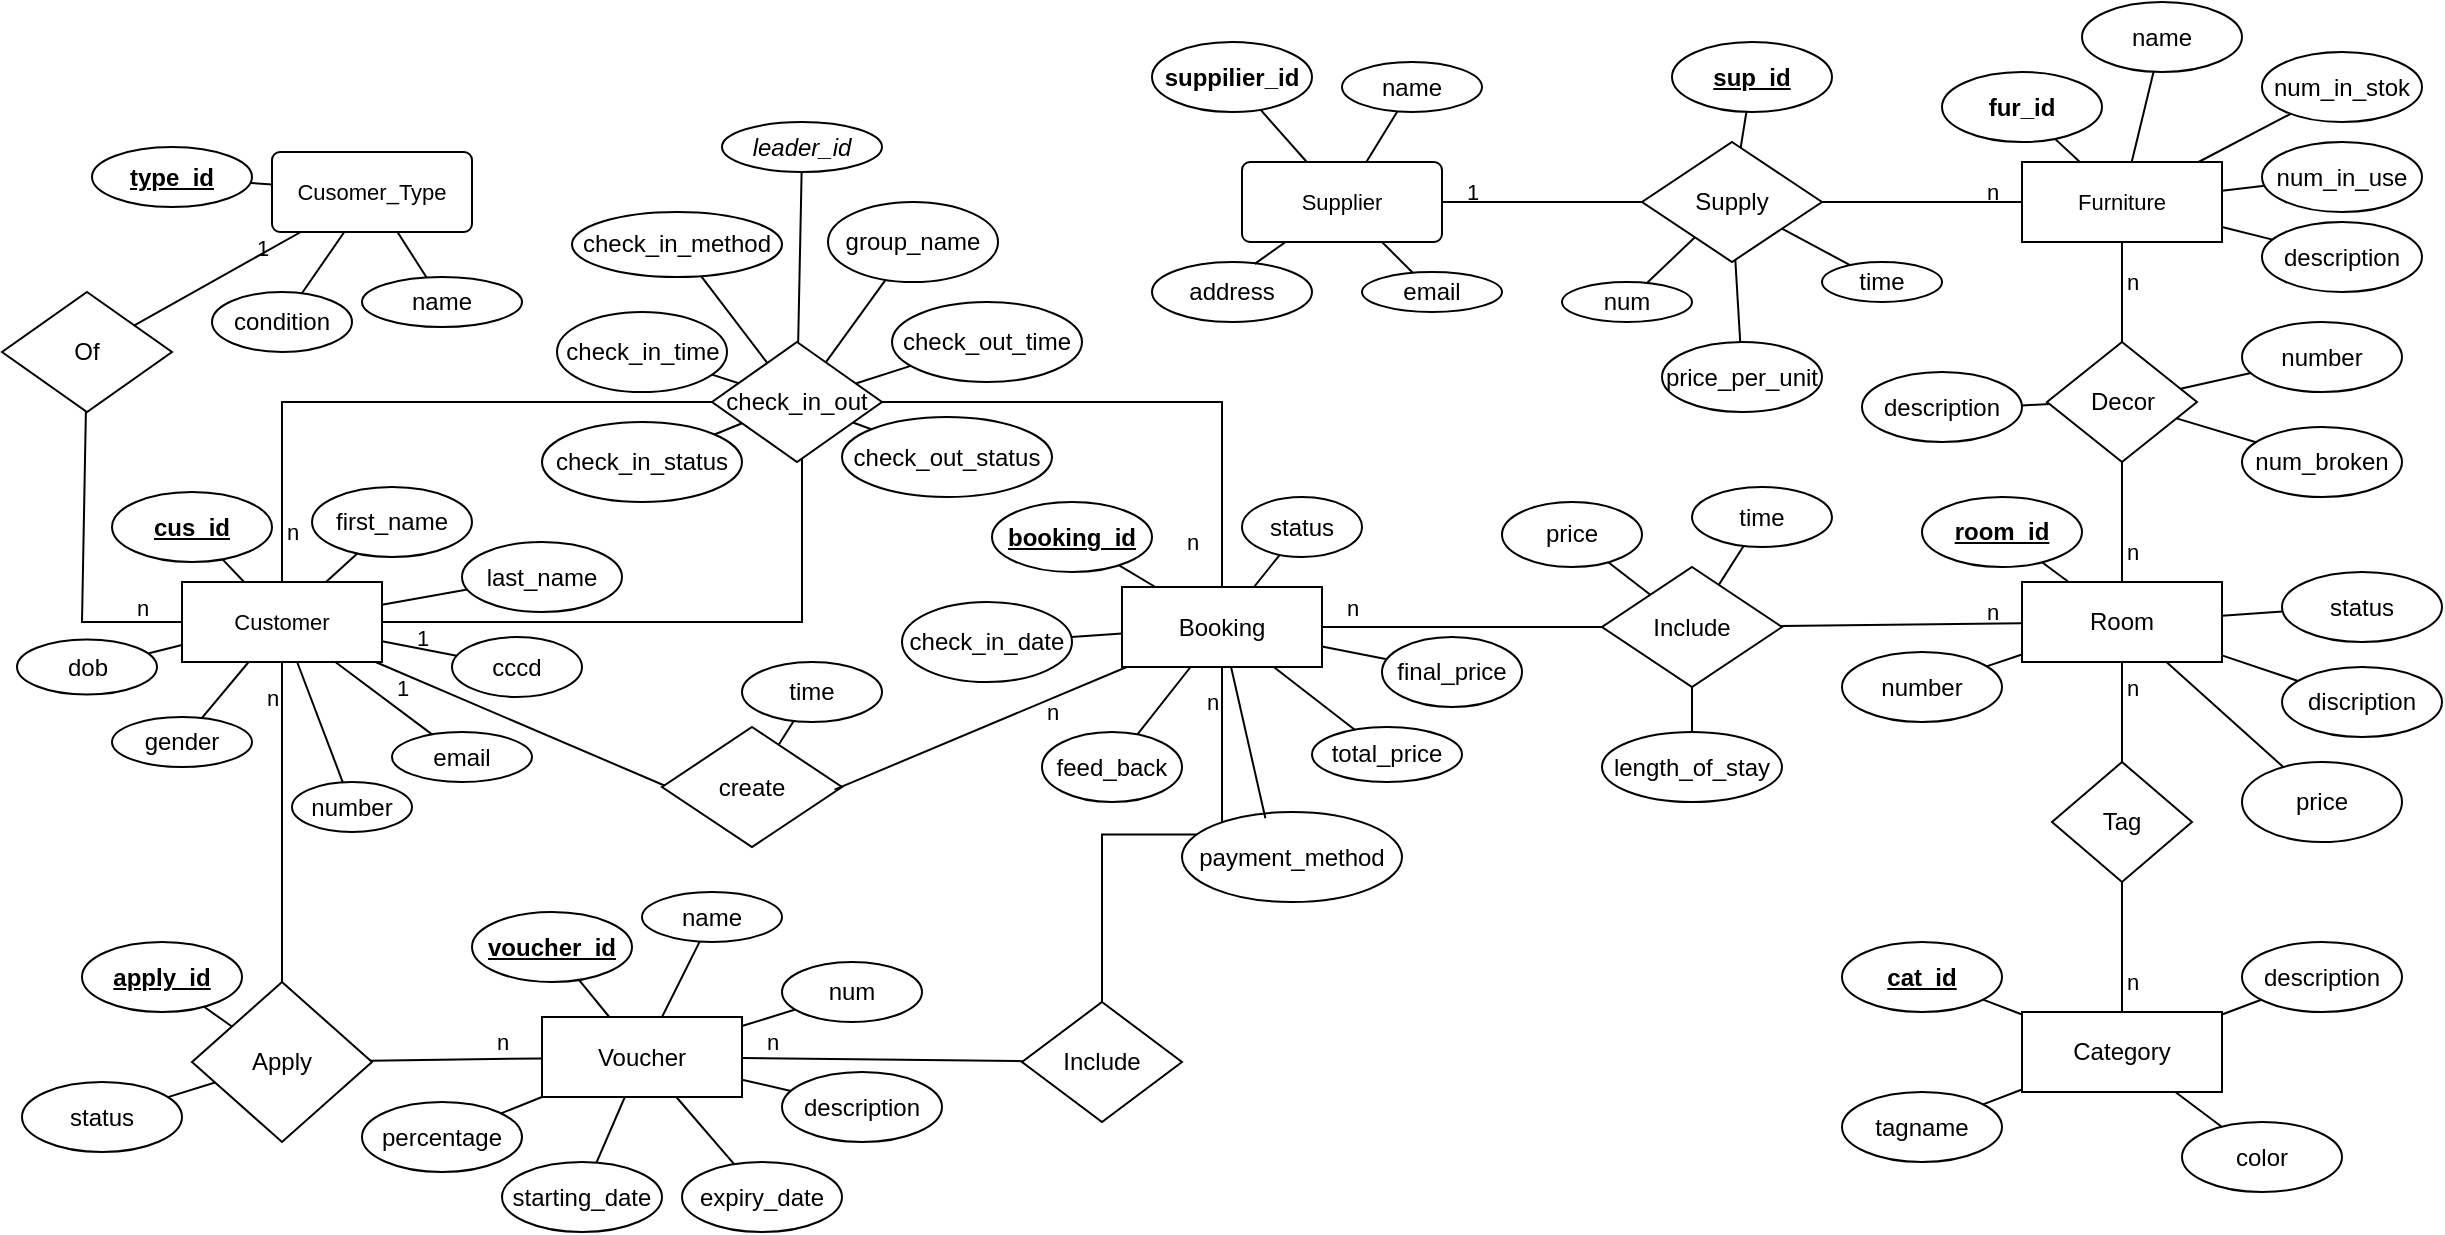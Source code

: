 <mxfile pages="3">
    <diagram id="aUNFWm-ggKzi9De6pEXI" name="main">
        <mxGraphModel dx="2721" dy="1524" grid="1" gridSize="10" guides="1" tooltips="1" connect="0" arrows="1" fold="1" page="1" pageScale="1" pageWidth="850" pageHeight="1100" math="1" shadow="0">
            <root>
                <mxCell id="0"/>
                <mxCell id="1" parent="0"/>
                <mxCell id="27" value="Room" style="whiteSpace=wrap;html=1;align=center;" parent="1" vertex="1">
                    <mxGeometry x="130" y="220" width="100" height="40" as="geometry"/>
                </mxCell>
                <mxCell id="29" value="Tag" style="shape=rhombus;perimeter=rhombusPerimeter;whiteSpace=wrap;html=1;align=center;" parent="1" vertex="1">
                    <mxGeometry x="145" y="310" width="70" height="60" as="geometry"/>
                </mxCell>
                <mxCell id="31" value="Category" style="whiteSpace=wrap;html=1;align=center;" parent="1" vertex="1">
                    <mxGeometry x="130" y="435" width="100" height="40" as="geometry"/>
                </mxCell>
                <mxCell id="45" style="edgeStyle=none;shape=connector;rounded=0;html=1;entryX=0.033;entryY=0.5;entryDx=0;entryDy=0;entryPerimeter=0;labelBackgroundColor=default;strokeColor=default;fontFamily=Helvetica;fontSize=11;fontColor=default;endArrow=none;startArrow=none;" parent="1" source="39" target="44" edge="1">
                    <mxGeometry relative="1" as="geometry">
                        <mxPoint x="-610" y="255.771" as="sourcePoint"/>
                    </mxGeometry>
                </mxCell>
                <mxCell id="91" style="edgeStyle=none;shape=connector;rounded=0;html=1;labelBackgroundColor=default;strokeColor=default;fontFamily=Helvetica;fontSize=11;fontColor=default;endArrow=none;startArrow=none;" parent="1" source="39" target="90" edge="1">
                    <mxGeometry relative="1" as="geometry">
                        <mxPoint x="-700" y="290.0" as="sourcePoint"/>
                    </mxGeometry>
                </mxCell>
                <mxCell id="147" style="edgeStyle=none;shape=connector;rounded=0;html=1;labelBackgroundColor=default;strokeColor=default;fontFamily=Helvetica;fontSize=11;fontColor=default;endArrow=none;startArrow=none;" parent="1" source="39" target="144" edge="1">
                    <mxGeometry relative="1" as="geometry">
                        <mxPoint x="-735.132" y="150.0" as="sourcePoint"/>
                        <Array as="points">
                            <mxPoint x="-840" y="240"/>
                        </Array>
                    </mxGeometry>
                </mxCell>
                <mxCell id="39" value="Customer" style="whiteSpace=wrap;html=1;align=center;fontFamily=Helvetica;fontSize=11;fontColor=default;" parent="1" vertex="1">
                    <mxGeometry x="-790" y="220" width="100" height="40" as="geometry"/>
                </mxCell>
                <mxCell id="49" style="edgeStyle=none;shape=connector;rounded=0;html=1;labelBackgroundColor=default;strokeColor=default;fontFamily=Helvetica;fontSize=11;fontColor=default;endArrow=none;" parent="1" source="41" target="47" edge="1">
                    <mxGeometry relative="1" as="geometry"/>
                </mxCell>
                <mxCell id="41" value="Furniture" style="whiteSpace=wrap;html=1;align=center;fontFamily=Helvetica;fontSize=11;fontColor=default;" parent="1" vertex="1">
                    <mxGeometry x="130" y="10" width="100" height="40" as="geometry"/>
                </mxCell>
                <mxCell id="44" value="create" style="shape=rhombus;perimeter=rhombusPerimeter;whiteSpace=wrap;html=1;align=center;" parent="1" vertex="1">
                    <mxGeometry x="-550" y="292.5" width="90" height="60" as="geometry"/>
                </mxCell>
                <mxCell id="50" style="edgeStyle=none;shape=connector;rounded=0;html=1;labelBackgroundColor=default;strokeColor=default;fontFamily=Helvetica;fontSize=11;fontColor=default;endArrow=none;" parent="1" source="47" target="27" edge="1">
                    <mxGeometry relative="1" as="geometry"/>
                </mxCell>
                <mxCell id="47" value="Decor" style="shape=rhombus;perimeter=rhombusPerimeter;whiteSpace=wrap;html=1;align=center;" parent="1" vertex="1">
                    <mxGeometry x="142.5" y="100" width="75" height="60" as="geometry"/>
                </mxCell>
                <mxCell id="51" value="Supplier" style="rounded=1;arcSize=10;whiteSpace=wrap;html=1;align=center;fontFamily=Helvetica;fontSize=11;fontColor=default;" parent="1" vertex="1">
                    <mxGeometry x="-260" y="10" width="100" height="40" as="geometry"/>
                </mxCell>
                <mxCell id="54" value="Supply" style="shape=rhombus;perimeter=rhombusPerimeter;whiteSpace=wrap;html=1;align=center;" parent="1" vertex="1">
                    <mxGeometry x="-60" width="90" height="60" as="geometry"/>
                </mxCell>
                <mxCell id="76" value="" style="edgeStyle=none;shape=connector;rounded=0;html=1;labelBackgroundColor=default;strokeColor=default;fontFamily=Helvetica;fontSize=11;fontColor=default;endArrow=none;startArrow=none;entryX=0.959;entryY=0.522;entryDx=0;entryDy=0;entryPerimeter=0;" parent="1" source="236" target="44" edge="1">
                    <mxGeometry relative="1" as="geometry">
                        <mxPoint x="-95" y="220" as="sourcePoint"/>
                        <mxPoint x="-150" y="220" as="targetPoint"/>
                    </mxGeometry>
                </mxCell>
                <mxCell id="83" value="Voucher" style="whiteSpace=wrap;html=1;align=center;" parent="1" vertex="1">
                    <mxGeometry x="-610" y="437.5" width="100" height="40" as="geometry"/>
                </mxCell>
                <mxCell id="90" value="Apply" style="shape=rhombus;perimeter=rhombusPerimeter;whiteSpace=wrap;html=1;align=center;" parent="1" vertex="1">
                    <mxGeometry x="-785" y="420" width="90" height="80" as="geometry"/>
                </mxCell>
                <mxCell id="144" value="Of" style="shape=rhombus;perimeter=rhombusPerimeter;whiteSpace=wrap;html=1;align=center;" parent="1" vertex="1">
                    <mxGeometry x="-880" y="75" width="85" height="60" as="geometry"/>
                </mxCell>
                <mxCell id="146" value="Cusomer_Type" style="rounded=1;arcSize=10;whiteSpace=wrap;html=1;align=center;fontFamily=Helvetica;fontSize=11;fontColor=default;" parent="1" vertex="1">
                    <mxGeometry x="-745" y="5" width="100" height="40" as="geometry"/>
                </mxCell>
                <mxCell id="178" value="" style="edgeStyle=none;shape=connector;rounded=0;html=1;labelBackgroundColor=default;strokeColor=default;fontFamily=Helvetica;fontSize=11;fontColor=default;endArrow=none;" parent="1" source="27" target="29" edge="1">
                    <mxGeometry relative="1" as="geometry">
                        <mxPoint x="5" y="220.0" as="sourcePoint"/>
                        <mxPoint x="20" y="220.0" as="targetPoint"/>
                    </mxGeometry>
                </mxCell>
                <mxCell id="179" value="" style="edgeStyle=none;shape=connector;rounded=0;html=1;labelBackgroundColor=default;strokeColor=default;fontFamily=Helvetica;fontSize=11;fontColor=default;endArrow=none;" parent="1" source="29" target="31" edge="1">
                    <mxGeometry relative="1" as="geometry">
                        <mxPoint x="135" y="220.0" as="sourcePoint"/>
                        <mxPoint x="180" y="220.0" as="targetPoint"/>
                    </mxGeometry>
                </mxCell>
                <mxCell id="181" value="" style="edgeStyle=none;shape=connector;rounded=0;html=1;labelBackgroundColor=default;strokeColor=default;fontFamily=Helvetica;fontSize=11;fontColor=default;endArrow=none;" parent="1" source="51" target="54" edge="1">
                    <mxGeometry relative="1" as="geometry">
                        <mxPoint x="-425" y="40.0" as="targetPoint"/>
                        <mxPoint x="-255" y="60.0" as="sourcePoint"/>
                    </mxGeometry>
                </mxCell>
                <mxCell id="183" value="" style="edgeStyle=none;shape=connector;rounded=0;html=1;labelBackgroundColor=default;strokeColor=default;fontFamily=Helvetica;fontSize=11;fontColor=default;endArrow=none;" parent="1" source="54" target="41" edge="1">
                    <mxGeometry relative="1" as="geometry">
                        <mxPoint x="-215" y="60.0" as="sourcePoint"/>
                        <mxPoint x="-145" y="40.0" as="targetPoint"/>
                    </mxGeometry>
                </mxCell>
                <mxCell id="188" value="" style="edgeStyle=none;shape=connector;rounded=0;html=1;labelBackgroundColor=default;strokeColor=default;fontFamily=Helvetica;fontSize=11;fontColor=default;endArrow=none;" parent="1" source="90" target="83" edge="1">
                    <mxGeometry relative="1" as="geometry">
                        <mxPoint x="-568.4" y="350.8" as="sourcePoint"/>
                        <mxPoint x="-705" y="460" as="targetPoint"/>
                    </mxGeometry>
                </mxCell>
                <mxCell id="191" value="" style="edgeStyle=none;shape=connector;rounded=0;html=1;labelBackgroundColor=default;strokeColor=default;fontFamily=Helvetica;fontSize=11;fontColor=default;endArrow=none;" parent="1" source="144" target="146" edge="1">
                    <mxGeometry relative="1" as="geometry">
                        <mxPoint x="-700" y="50.0" as="sourcePoint"/>
                        <mxPoint x="-776.5" y="10.0" as="targetPoint"/>
                    </mxGeometry>
                </mxCell>
                <mxCell id="234" style="edgeStyle=orthogonalEdgeStyle;shape=connector;rounded=0;html=1;labelBackgroundColor=default;strokeColor=default;fontFamily=Helvetica;fontSize=11;fontColor=default;startArrow=none;endArrow=none;" parent="1" source="229" target="39" edge="1">
                    <mxGeometry relative="1" as="geometry"/>
                </mxCell>
                <mxCell id="239" style="edgeStyle=orthogonalEdgeStyle;shape=connector;rounded=0;html=1;labelBackgroundColor=default;strokeColor=default;fontFamily=Helvetica;fontSize=11;fontColor=default;startArrow=none;endArrow=none;" parent="1" source="229" target="236" edge="1">
                    <mxGeometry relative="1" as="geometry"/>
                </mxCell>
                <mxCell id="285" style="edgeStyle=none;shape=connector;rounded=0;html=1;labelBackgroundColor=default;strokeColor=default;fontFamily=Helvetica;fontSize=11;fontColor=default;startArrow=none;endArrow=none;" edge="1" parent="1" source="229" target="286">
                    <mxGeometry relative="1" as="geometry">
                        <mxPoint x="-460" y="60" as="targetPoint"/>
                    </mxGeometry>
                </mxCell>
                <mxCell id="229" value="check_in_out" style="shape=rhombus;perimeter=rhombusPerimeter;whiteSpace=wrap;html=1;align=center;" parent="1" vertex="1">
                    <mxGeometry x="-525" y="100" width="85" height="60" as="geometry"/>
                </mxCell>
                <mxCell id="232" style="shape=connector;rounded=0;html=1;labelBackgroundColor=default;strokeColor=default;fontFamily=Helvetica;fontSize=11;fontColor=default;startArrow=none;endArrow=none;edgeStyle=orthogonalEdgeStyle;" parent="1" source="229" target="39" edge="1">
                    <mxGeometry relative="1" as="geometry">
                        <Array as="points">
                            <mxPoint x="-480" y="240"/>
                        </Array>
                        <mxPoint x="-693.929" y="285" as="sourcePoint"/>
                        <mxPoint x="-905" y="280" as="targetPoint"/>
                    </mxGeometry>
                </mxCell>
                <mxCell id="238" style="shape=connector;rounded=0;html=1;labelBackgroundColor=default;strokeColor=default;fontFamily=Helvetica;fontSize=11;fontColor=default;startArrow=none;endArrow=none;" parent="1" source="235" target="27" edge="1">
                    <mxGeometry relative="1" as="geometry"/>
                </mxCell>
                <mxCell id="282" style="edgeStyle=none;shape=connector;rounded=0;html=1;labelBackgroundColor=default;strokeColor=default;fontFamily=Helvetica;fontSize=11;fontColor=default;startArrow=none;endArrow=none;" edge="1" parent="1" source="235" target="280">
                    <mxGeometry relative="1" as="geometry"/>
                </mxCell>
                <mxCell id="284" style="edgeStyle=none;shape=connector;rounded=0;html=1;labelBackgroundColor=default;strokeColor=default;fontFamily=Helvetica;fontSize=11;fontColor=default;startArrow=none;endArrow=none;" edge="1" parent="1" source="235" target="283">
                    <mxGeometry relative="1" as="geometry"/>
                </mxCell>
                <mxCell id="235" value="Include" style="shape=rhombus;perimeter=rhombusPerimeter;whiteSpace=wrap;html=1;align=center;" parent="1" vertex="1">
                    <mxGeometry x="-80" y="212.5" width="90" height="60" as="geometry"/>
                </mxCell>
                <mxCell id="237" style="edgeStyle=orthogonalEdgeStyle;shape=connector;rounded=0;html=1;labelBackgroundColor=default;strokeColor=default;fontFamily=Helvetica;fontSize=11;fontColor=default;startArrow=none;endArrow=none;" parent="1" source="236" target="235" edge="1">
                    <mxGeometry relative="1" as="geometry"/>
                </mxCell>
                <mxCell id="236" value="Booking" style="whiteSpace=wrap;html=1;align=center;" parent="1" vertex="1">
                    <mxGeometry x="-320" y="222.5" width="100" height="40" as="geometry"/>
                </mxCell>
                <mxCell id="243" value="n" style="text;html=1;align=center;verticalAlign=middle;resizable=0;points=[];autosize=1;strokeColor=none;fillColor=none;fontSize=11;fontFamily=Helvetica;fontColor=default;" parent="1" vertex="1">
                    <mxGeometry x="-290" y="265" width="30" height="30" as="geometry"/>
                </mxCell>
                <mxCell id="244" value="n" style="text;html=1;align=center;verticalAlign=middle;resizable=0;points=[];autosize=1;strokeColor=none;fillColor=none;fontSize=11;fontFamily=Helvetica;fontColor=default;" parent="1" vertex="1">
                    <mxGeometry x="170" y="257.5" width="30" height="30" as="geometry"/>
                </mxCell>
                <mxCell id="245" value="n" style="text;html=1;align=center;verticalAlign=middle;resizable=0;points=[];autosize=1;strokeColor=none;fillColor=none;fontSize=11;fontFamily=Helvetica;fontColor=default;" parent="1" vertex="1">
                    <mxGeometry x="170" y="190" width="30" height="30" as="geometry"/>
                </mxCell>
                <mxCell id="246" value="n" style="text;html=1;align=center;verticalAlign=middle;resizable=0;points=[];autosize=1;strokeColor=none;fillColor=none;fontSize=11;fontFamily=Helvetica;fontColor=default;" parent="1" vertex="1">
                    <mxGeometry x="170" y="55" width="30" height="30" as="geometry"/>
                </mxCell>
                <mxCell id="247" value="1" style="text;html=1;align=center;verticalAlign=middle;resizable=0;points=[];autosize=1;strokeColor=none;fillColor=none;fontSize=11;fontFamily=Helvetica;fontColor=default;" parent="1" vertex="1">
                    <mxGeometry x="-695" y="257.5" width="30" height="30" as="geometry"/>
                </mxCell>
                <mxCell id="248" value="n" style="text;html=1;align=center;verticalAlign=middle;resizable=0;points=[];autosize=1;strokeColor=none;fillColor=none;fontSize=11;fontFamily=Helvetica;fontColor=default;" parent="1" vertex="1">
                    <mxGeometry x="-760" y="262.5" width="30" height="30" as="geometry"/>
                </mxCell>
                <mxCell id="249" value="n" style="text;html=1;align=center;verticalAlign=middle;resizable=0;points=[];autosize=1;strokeColor=none;fillColor=none;fontSize=11;fontFamily=Helvetica;fontColor=default;" parent="1" vertex="1">
                    <mxGeometry x="-645" y="435" width="30" height="30" as="geometry"/>
                </mxCell>
                <mxCell id="253" value="Include" style="shape=rhombus;perimeter=rhombusPerimeter;whiteSpace=wrap;html=1;align=center;" parent="1" vertex="1">
                    <mxGeometry x="-370" y="430" width="80" height="60" as="geometry"/>
                </mxCell>
                <mxCell id="255" value="" style="edgeStyle=orthogonalEdgeStyle;shape=connector;rounded=0;html=1;labelBackgroundColor=default;strokeColor=default;fontFamily=Helvetica;fontSize=11;fontColor=default;endArrow=none;" parent="1" source="253" target="236" edge="1">
                    <mxGeometry relative="1" as="geometry">
                        <mxPoint x="-437.5" y="400" as="sourcePoint"/>
                        <mxPoint x="-370" y="370" as="targetPoint"/>
                    </mxGeometry>
                </mxCell>
                <mxCell id="257" value="" style="edgeStyle=none;shape=connector;rounded=0;html=1;labelBackgroundColor=default;strokeColor=default;fontFamily=Helvetica;fontSize=11;fontColor=default;endArrow=none;" parent="1" source="83" target="253" edge="1">
                    <mxGeometry relative="1" as="geometry">
                        <mxPoint x="-437.5" y="560" as="sourcePoint"/>
                        <mxPoint x="-452.5" y="531.8" as="targetPoint"/>
                    </mxGeometry>
                </mxCell>
                <mxCell id="260" value="n" style="text;html=1;align=center;verticalAlign=middle;resizable=0;points=[];autosize=1;strokeColor=none;fillColor=none;fontSize=11;fontFamily=Helvetica;fontColor=default;" parent="1" vertex="1">
                    <mxGeometry x="-300" y="185" width="30" height="30" as="geometry"/>
                </mxCell>
                <mxCell id="261" value="n" style="text;html=1;align=center;verticalAlign=middle;resizable=0;points=[];autosize=1;strokeColor=none;fillColor=none;fontSize=11;fontFamily=Helvetica;fontColor=default;" parent="1" vertex="1">
                    <mxGeometry x="-860" y="475" width="30" height="30" as="geometry"/>
                </mxCell>
                <mxCell id="262" value="1" style="text;html=1;align=center;verticalAlign=middle;resizable=0;points=[];autosize=1;strokeColor=none;fillColor=none;fontSize=11;fontFamily=Helvetica;fontColor=default;" parent="1" vertex="1">
                    <mxGeometry x="-765" y="37.5" width="30" height="30" as="geometry"/>
                </mxCell>
                <mxCell id="263" value="n" style="text;html=1;align=center;verticalAlign=middle;resizable=0;points=[];autosize=1;strokeColor=none;fillColor=none;fontSize=11;fontFamily=Helvetica;fontColor=default;" parent="1" vertex="1">
                    <mxGeometry x="-510" y="435" width="30" height="30" as="geometry"/>
                </mxCell>
                <mxCell id="264" value="1" style="text;html=1;align=center;verticalAlign=middle;resizable=0;points=[];autosize=1;strokeColor=none;fillColor=none;fontSize=11;fontFamily=Helvetica;fontColor=default;" parent="1" vertex="1">
                    <mxGeometry x="-160" y="10" width="30" height="30" as="geometry"/>
                </mxCell>
                <mxCell id="265" value="n" style="text;html=1;align=center;verticalAlign=middle;resizable=0;points=[];autosize=1;strokeColor=none;fillColor=none;fontSize=11;fontFamily=Helvetica;fontColor=default;" parent="1" vertex="1">
                    <mxGeometry x="100" y="10" width="30" height="30" as="geometry"/>
                </mxCell>
                <mxCell id="267" value="n" style="text;html=1;align=center;verticalAlign=middle;resizable=0;points=[];autosize=1;strokeColor=none;fillColor=none;fontSize=11;fontFamily=Helvetica;fontColor=default;" parent="1" vertex="1">
                    <mxGeometry x="-220" y="217.5" width="30" height="30" as="geometry"/>
                </mxCell>
                <mxCell id="268" value="n" style="text;html=1;align=center;verticalAlign=middle;resizable=0;points=[];autosize=1;strokeColor=none;fillColor=none;fontSize=11;fontFamily=Helvetica;fontColor=default;" parent="1" vertex="1">
                    <mxGeometry x="170" y="405" width="30" height="30" as="geometry"/>
                </mxCell>
                <mxCell id="270" value="1" style="text;html=1;align=center;verticalAlign=middle;resizable=0;points=[];autosize=1;strokeColor=none;fillColor=none;fontSize=11;fontFamily=Helvetica;fontColor=default;" parent="1" vertex="1">
                    <mxGeometry x="-685" y="232.5" width="30" height="30" as="geometry"/>
                </mxCell>
                <mxCell id="275" value="n" style="text;html=1;align=center;verticalAlign=middle;resizable=0;points=[];autosize=1;strokeColor=none;fillColor=none;fontSize=11;fontFamily=Helvetica;fontColor=default;" parent="1" vertex="1">
                    <mxGeometry x="-370" y="270" width="30" height="30" as="geometry"/>
                </mxCell>
                <mxCell id="276" value="n" style="text;html=1;align=center;verticalAlign=middle;resizable=0;points=[];autosize=1;strokeColor=none;fillColor=none;fontSize=11;fontFamily=Helvetica;fontColor=default;" parent="1" vertex="1">
                    <mxGeometry x="100" y="220" width="30" height="30" as="geometry"/>
                </mxCell>
                <mxCell id="zhCR6Ix8cSDVi_5XvGxQ-276" value="feed_back" style="ellipse;whiteSpace=wrap;html=1;" parent="1" vertex="1">
                    <mxGeometry x="-360" y="295" width="70" height="35" as="geometry"/>
                </mxCell>
                <mxCell id="zhCR6Ix8cSDVi_5XvGxQ-277" value="email" style="ellipse;whiteSpace=wrap;html=1;" parent="1" vertex="1">
                    <mxGeometry x="-200" y="65" width="70" height="20" as="geometry"/>
                </mxCell>
                <mxCell id="zhCR6Ix8cSDVi_5XvGxQ-278" value="address" style="ellipse;whiteSpace=wrap;html=1;" parent="1" vertex="1">
                    <mxGeometry x="-305" y="60" width="80" height="30" as="geometry"/>
                </mxCell>
                <mxCell id="zhCR6Ix8cSDVi_5XvGxQ-279" value="name" style="ellipse;whiteSpace=wrap;html=1;" parent="1" vertex="1">
                    <mxGeometry x="-210" y="-40" width="70" height="25" as="geometry"/>
                </mxCell>
                <mxCell id="zhCR6Ix8cSDVi_5XvGxQ-280" value="&lt;b&gt;suppilier_id&lt;/b&gt;" style="ellipse;whiteSpace=wrap;html=1;" parent="1" vertex="1">
                    <mxGeometry x="-305" y="-50" width="80" height="35" as="geometry"/>
                </mxCell>
                <mxCell id="zhCR6Ix8cSDVi_5XvGxQ-281" value="price_per_unit" style="ellipse;whiteSpace=wrap;html=1;" parent="1" vertex="1">
                    <mxGeometry x="-50" y="100" width="80" height="35" as="geometry"/>
                </mxCell>
                <mxCell id="zhCR6Ix8cSDVi_5XvGxQ-282" value="num" style="ellipse;whiteSpace=wrap;html=1;" parent="1" vertex="1">
                    <mxGeometry x="-100" y="70" width="65" height="20" as="geometry"/>
                </mxCell>
                <mxCell id="zhCR6Ix8cSDVi_5XvGxQ-283" value="&lt;b&gt;sup_id&lt;/b&gt;" style="ellipse;whiteSpace=wrap;html=1;fontStyle=4" parent="1" vertex="1">
                    <mxGeometry x="-45" y="-50" width="80" height="35" as="geometry"/>
                </mxCell>
                <mxCell id="zhCR6Ix8cSDVi_5XvGxQ-289" value="description" style="ellipse;whiteSpace=wrap;html=1;" parent="1" vertex="1">
                    <mxGeometry x="50" y="115" width="80" height="35" as="geometry"/>
                </mxCell>
                <mxCell id="zhCR6Ix8cSDVi_5XvGxQ-290" value="num_broken" style="ellipse;whiteSpace=wrap;html=1;" parent="1" vertex="1">
                    <mxGeometry x="240" y="142.5" width="80" height="35" as="geometry"/>
                </mxCell>
                <mxCell id="zhCR6Ix8cSDVi_5XvGxQ-291" value="number" style="ellipse;whiteSpace=wrap;html=1;" parent="1" vertex="1">
                    <mxGeometry x="240" y="90" width="80" height="35" as="geometry"/>
                </mxCell>
                <mxCell id="zhCR6Ix8cSDVi_5XvGxQ-292" value="time" style="ellipse;whiteSpace=wrap;html=1;" parent="1" vertex="1">
                    <mxGeometry x="30" y="60" width="60" height="20" as="geometry"/>
                </mxCell>
                <mxCell id="zhCR6Ix8cSDVi_5XvGxQ-297" value="" style="endArrow=none;html=1;rounded=0;" parent="1" source="zhCR6Ix8cSDVi_5XvGxQ-280" target="51" edge="1">
                    <mxGeometry width="50" height="50" relative="1" as="geometry">
                        <mxPoint x="80" y="250" as="sourcePoint"/>
                        <mxPoint x="130" y="200" as="targetPoint"/>
                    </mxGeometry>
                </mxCell>
                <mxCell id="zhCR6Ix8cSDVi_5XvGxQ-298" value="" style="endArrow=none;html=1;rounded=0;" parent="1" source="zhCR6Ix8cSDVi_5XvGxQ-279" target="51" edge="1">
                    <mxGeometry width="50" height="50" relative="1" as="geometry">
                        <mxPoint x="80" y="250" as="sourcePoint"/>
                        <mxPoint x="130" y="200" as="targetPoint"/>
                    </mxGeometry>
                </mxCell>
                <mxCell id="zhCR6Ix8cSDVi_5XvGxQ-299" value="" style="endArrow=none;html=1;rounded=0;entryX=0.642;entryY=0.031;entryDx=0;entryDy=0;entryPerimeter=0;" parent="1" source="51" target="zhCR6Ix8cSDVi_5XvGxQ-278" edge="1">
                    <mxGeometry width="50" height="50" relative="1" as="geometry">
                        <mxPoint x="80" y="250" as="sourcePoint"/>
                        <mxPoint x="130" y="200" as="targetPoint"/>
                    </mxGeometry>
                </mxCell>
                <mxCell id="zhCR6Ix8cSDVi_5XvGxQ-300" value="" style="endArrow=none;html=1;rounded=0;" parent="1" source="zhCR6Ix8cSDVi_5XvGxQ-277" target="51" edge="1">
                    <mxGeometry width="50" height="50" relative="1" as="geometry">
                        <mxPoint x="80" y="250" as="sourcePoint"/>
                        <mxPoint x="130" y="200" as="targetPoint"/>
                    </mxGeometry>
                </mxCell>
                <mxCell id="zhCR6Ix8cSDVi_5XvGxQ-302" value="" style="endArrow=none;html=1;rounded=0;" parent="1" source="54" target="zhCR6Ix8cSDVi_5XvGxQ-283" edge="1">
                    <mxGeometry width="50" height="50" relative="1" as="geometry">
                        <mxPoint x="-35" y="7.5" as="sourcePoint"/>
                        <mxPoint x="15" y="-42.5" as="targetPoint"/>
                    </mxGeometry>
                </mxCell>
                <mxCell id="zhCR6Ix8cSDVi_5XvGxQ-304" value="" style="endArrow=none;html=1;rounded=0;" parent="1" source="zhCR6Ix8cSDVi_5XvGxQ-282" target="54" edge="1">
                    <mxGeometry width="50" height="50" relative="1" as="geometry">
                        <mxPoint x="-90" y="100" as="sourcePoint"/>
                        <mxPoint x="-40" y="50" as="targetPoint"/>
                    </mxGeometry>
                </mxCell>
                <mxCell id="zhCR6Ix8cSDVi_5XvGxQ-305" value="" style="endArrow=none;html=1;rounded=0;" parent="1" source="zhCR6Ix8cSDVi_5XvGxQ-281" target="54" edge="1">
                    <mxGeometry width="50" height="50" relative="1" as="geometry">
                        <mxPoint x="80" y="250" as="sourcePoint"/>
                        <mxPoint x="130" y="200" as="targetPoint"/>
                    </mxGeometry>
                </mxCell>
                <mxCell id="zhCR6Ix8cSDVi_5XvGxQ-306" value="" style="endArrow=none;html=1;rounded=0;" parent="1" source="zhCR6Ix8cSDVi_5XvGxQ-292" target="54" edge="1">
                    <mxGeometry width="50" height="50" relative="1" as="geometry">
                        <mxPoint x="80" y="250" as="sourcePoint"/>
                        <mxPoint x="130" y="200" as="targetPoint"/>
                    </mxGeometry>
                </mxCell>
                <mxCell id="zhCR6Ix8cSDVi_5XvGxQ-307" value="description" style="ellipse;whiteSpace=wrap;html=1;" parent="1" vertex="1">
                    <mxGeometry x="250" y="40" width="80" height="35" as="geometry"/>
                </mxCell>
                <mxCell id="zhCR6Ix8cSDVi_5XvGxQ-308" value="num_in_use" style="ellipse;whiteSpace=wrap;html=1;" parent="1" vertex="1">
                    <mxGeometry x="250" width="80" height="35" as="geometry"/>
                </mxCell>
                <mxCell id="zhCR6Ix8cSDVi_5XvGxQ-309" value="num_in_stok" style="ellipse;whiteSpace=wrap;html=1;" parent="1" vertex="1">
                    <mxGeometry x="250" y="-45" width="80" height="35" as="geometry"/>
                </mxCell>
                <mxCell id="zhCR6Ix8cSDVi_5XvGxQ-310" value="name" style="ellipse;whiteSpace=wrap;html=1;" parent="1" vertex="1">
                    <mxGeometry x="160" y="-70" width="80" height="35" as="geometry"/>
                </mxCell>
                <mxCell id="zhCR6Ix8cSDVi_5XvGxQ-311" value="&lt;b&gt;fur_id&lt;/b&gt;" style="ellipse;whiteSpace=wrap;html=1;" parent="1" vertex="1">
                    <mxGeometry x="90" y="-35" width="80" height="35" as="geometry"/>
                </mxCell>
                <mxCell id="zhCR6Ix8cSDVi_5XvGxQ-312" value="" style="endArrow=none;html=1;rounded=0;" parent="1" source="zhCR6Ix8cSDVi_5XvGxQ-311" target="41" edge="1">
                    <mxGeometry width="50" height="50" relative="1" as="geometry">
                        <mxPoint x="-130" y="80" as="sourcePoint"/>
                        <mxPoint x="-80" y="30" as="targetPoint"/>
                    </mxGeometry>
                </mxCell>
                <mxCell id="zhCR6Ix8cSDVi_5XvGxQ-313" value="" style="endArrow=none;html=1;rounded=0;" parent="1" source="41" target="zhCR6Ix8cSDVi_5XvGxQ-310" edge="1">
                    <mxGeometry width="50" height="50" relative="1" as="geometry">
                        <mxPoint x="-130" y="80" as="sourcePoint"/>
                        <mxPoint x="-80" y="30" as="targetPoint"/>
                    </mxGeometry>
                </mxCell>
                <mxCell id="zhCR6Ix8cSDVi_5XvGxQ-314" value="" style="endArrow=none;html=1;rounded=0;" parent="1" source="41" target="zhCR6Ix8cSDVi_5XvGxQ-309" edge="1">
                    <mxGeometry width="50" height="50" relative="1" as="geometry">
                        <mxPoint x="-130" y="80" as="sourcePoint"/>
                        <mxPoint x="-80" y="30" as="targetPoint"/>
                    </mxGeometry>
                </mxCell>
                <mxCell id="zhCR6Ix8cSDVi_5XvGxQ-315" value="" style="endArrow=none;html=1;rounded=0;" parent="1" source="41" target="zhCR6Ix8cSDVi_5XvGxQ-308" edge="1">
                    <mxGeometry width="50" height="50" relative="1" as="geometry">
                        <mxPoint x="160" y="40" as="sourcePoint"/>
                        <mxPoint x="-80" y="30" as="targetPoint"/>
                    </mxGeometry>
                </mxCell>
                <mxCell id="zhCR6Ix8cSDVi_5XvGxQ-316" value="" style="endArrow=none;html=1;rounded=0;" parent="1" source="41" target="zhCR6Ix8cSDVi_5XvGxQ-307" edge="1">
                    <mxGeometry width="50" height="50" relative="1" as="geometry">
                        <mxPoint x="-130" y="80" as="sourcePoint"/>
                        <mxPoint x="-80" y="30" as="targetPoint"/>
                    </mxGeometry>
                </mxCell>
                <mxCell id="zhCR6Ix8cSDVi_5XvGxQ-320" value="" style="endArrow=none;html=1;rounded=0;" parent="1" source="47" target="zhCR6Ix8cSDVi_5XvGxQ-291" edge="1">
                    <mxGeometry width="50" height="50" relative="1" as="geometry">
                        <mxPoint x="-130" y="70" as="sourcePoint"/>
                        <mxPoint x="-80" y="20" as="targetPoint"/>
                    </mxGeometry>
                </mxCell>
                <mxCell id="zhCR6Ix8cSDVi_5XvGxQ-321" value="" style="endArrow=none;html=1;rounded=0;" parent="1" source="47" target="zhCR6Ix8cSDVi_5XvGxQ-290" edge="1">
                    <mxGeometry width="50" height="50" relative="1" as="geometry">
                        <mxPoint x="-130" y="70" as="sourcePoint"/>
                        <mxPoint x="-80" y="20" as="targetPoint"/>
                    </mxGeometry>
                </mxCell>
                <mxCell id="zhCR6Ix8cSDVi_5XvGxQ-322" value="" style="endArrow=none;html=1;rounded=0;" parent="1" source="zhCR6Ix8cSDVi_5XvGxQ-289" target="47" edge="1">
                    <mxGeometry width="50" height="50" relative="1" as="geometry">
                        <mxPoint x="-130" y="70" as="sourcePoint"/>
                        <mxPoint x="-80" y="20" as="targetPoint"/>
                    </mxGeometry>
                </mxCell>
                <mxCell id="zhCR6Ix8cSDVi_5XvGxQ-323" value="&lt;b&gt;room_id&lt;/b&gt;" style="ellipse;whiteSpace=wrap;html=1;fontStyle=4" parent="1" vertex="1">
                    <mxGeometry x="80" y="177.5" width="80" height="35" as="geometry"/>
                </mxCell>
                <mxCell id="zhCR6Ix8cSDVi_5XvGxQ-324" value="number" style="ellipse;whiteSpace=wrap;html=1;" parent="1" vertex="1">
                    <mxGeometry x="40" y="255" width="80" height="35" as="geometry"/>
                </mxCell>
                <mxCell id="zhCR6Ix8cSDVi_5XvGxQ-325" value="status" style="ellipse;whiteSpace=wrap;html=1;" parent="1" vertex="1">
                    <mxGeometry x="260" y="215" width="80" height="35" as="geometry"/>
                </mxCell>
                <mxCell id="zhCR6Ix8cSDVi_5XvGxQ-326" value="discription" style="ellipse;whiteSpace=wrap;html=1;" parent="1" vertex="1">
                    <mxGeometry x="260" y="262.5" width="80" height="35" as="geometry"/>
                </mxCell>
                <mxCell id="zhCR6Ix8cSDVi_5XvGxQ-327" value="price" style="ellipse;whiteSpace=wrap;html=1;" parent="1" vertex="1">
                    <mxGeometry x="240" y="310" width="80" height="40" as="geometry"/>
                </mxCell>
                <mxCell id="zhCR6Ix8cSDVi_5XvGxQ-328" value="" style="endArrow=none;html=1;rounded=0;" parent="1" source="zhCR6Ix8cSDVi_5XvGxQ-323" target="27" edge="1">
                    <mxGeometry width="50" height="50" relative="1" as="geometry">
                        <mxPoint x="-280" y="250" as="sourcePoint"/>
                        <mxPoint x="-230" y="200" as="targetPoint"/>
                    </mxGeometry>
                </mxCell>
                <mxCell id="zhCR6Ix8cSDVi_5XvGxQ-329" value="" style="endArrow=none;html=1;rounded=0;" parent="1" source="zhCR6Ix8cSDVi_5XvGxQ-324" target="27" edge="1">
                    <mxGeometry width="50" height="50" relative="1" as="geometry">
                        <mxPoint x="-280" y="250" as="sourcePoint"/>
                        <mxPoint x="-230" y="200" as="targetPoint"/>
                    </mxGeometry>
                </mxCell>
                <mxCell id="zhCR6Ix8cSDVi_5XvGxQ-330" value="" style="endArrow=none;html=1;rounded=0;" parent="1" source="zhCR6Ix8cSDVi_5XvGxQ-325" target="27" edge="1">
                    <mxGeometry width="50" height="50" relative="1" as="geometry">
                        <mxPoint x="-280" y="250" as="sourcePoint"/>
                        <mxPoint x="-230" y="200" as="targetPoint"/>
                    </mxGeometry>
                </mxCell>
                <mxCell id="zhCR6Ix8cSDVi_5XvGxQ-332" value="" style="endArrow=none;html=1;rounded=0;" parent="1" source="zhCR6Ix8cSDVi_5XvGxQ-326" target="27" edge="1">
                    <mxGeometry width="50" height="50" relative="1" as="geometry">
                        <mxPoint x="-280" y="250" as="sourcePoint"/>
                        <mxPoint x="-230" y="200" as="targetPoint"/>
                    </mxGeometry>
                </mxCell>
                <mxCell id="zhCR6Ix8cSDVi_5XvGxQ-333" value="" style="endArrow=none;html=1;rounded=0;" parent="1" source="zhCR6Ix8cSDVi_5XvGxQ-327" target="27" edge="1">
                    <mxGeometry width="50" height="50" relative="1" as="geometry">
                        <mxPoint x="-280" y="250" as="sourcePoint"/>
                        <mxPoint x="-230" y="200" as="targetPoint"/>
                    </mxGeometry>
                </mxCell>
                <mxCell id="zhCR6Ix8cSDVi_5XvGxQ-339" value="color" style="ellipse;whiteSpace=wrap;html=1;" parent="1" vertex="1">
                    <mxGeometry x="210" y="490" width="80" height="35" as="geometry"/>
                </mxCell>
                <mxCell id="zhCR6Ix8cSDVi_5XvGxQ-340" value="description" style="ellipse;whiteSpace=wrap;html=1;" parent="1" vertex="1">
                    <mxGeometry x="240" y="400" width="80" height="35" as="geometry"/>
                </mxCell>
                <mxCell id="zhCR6Ix8cSDVi_5XvGxQ-341" value="tagname" style="ellipse;whiteSpace=wrap;html=1;" parent="1" vertex="1">
                    <mxGeometry x="40" y="475" width="80" height="35" as="geometry"/>
                </mxCell>
                <mxCell id="zhCR6Ix8cSDVi_5XvGxQ-342" value="&lt;b style=&quot;&quot;&gt;cat_id&lt;/b&gt;" style="ellipse;whiteSpace=wrap;html=1;fontStyle=4" parent="1" vertex="1">
                    <mxGeometry x="40" y="400" width="80" height="35" as="geometry"/>
                </mxCell>
                <mxCell id="zhCR6Ix8cSDVi_5XvGxQ-343" value="" style="endArrow=none;html=1;rounded=0;" parent="1" source="zhCR6Ix8cSDVi_5XvGxQ-342" target="31" edge="1">
                    <mxGeometry width="50" height="50" relative="1" as="geometry">
                        <mxPoint x="-280" y="250" as="sourcePoint"/>
                        <mxPoint x="-230" y="200" as="targetPoint"/>
                    </mxGeometry>
                </mxCell>
                <mxCell id="zhCR6Ix8cSDVi_5XvGxQ-344" value="" style="endArrow=none;html=1;rounded=0;" parent="1" source="zhCR6Ix8cSDVi_5XvGxQ-341" target="31" edge="1">
                    <mxGeometry width="50" height="50" relative="1" as="geometry">
                        <mxPoint x="103" y="437" as="sourcePoint"/>
                        <mxPoint x="140" y="449" as="targetPoint"/>
                    </mxGeometry>
                </mxCell>
                <mxCell id="zhCR6Ix8cSDVi_5XvGxQ-345" value="" style="endArrow=none;html=1;rounded=0;" parent="1" source="31" target="zhCR6Ix8cSDVi_5XvGxQ-339" edge="1">
                    <mxGeometry width="50" height="50" relative="1" as="geometry">
                        <mxPoint x="113" y="447" as="sourcePoint"/>
                        <mxPoint x="150" y="459" as="targetPoint"/>
                    </mxGeometry>
                </mxCell>
                <mxCell id="zhCR6Ix8cSDVi_5XvGxQ-346" value="" style="endArrow=none;html=1;rounded=0;" parent="1" source="31" target="zhCR6Ix8cSDVi_5XvGxQ-340" edge="1">
                    <mxGeometry width="50" height="50" relative="1" as="geometry">
                        <mxPoint x="123" y="457" as="sourcePoint"/>
                        <mxPoint x="160" y="469" as="targetPoint"/>
                    </mxGeometry>
                </mxCell>
                <mxCell id="zhCR6Ix8cSDVi_5XvGxQ-352" value="payment_method" style="ellipse;whiteSpace=wrap;html=1;align=center;" parent="1" vertex="1">
                    <mxGeometry x="-290" y="335" width="110" height="45" as="geometry"/>
                </mxCell>
                <mxCell id="zhCR6Ix8cSDVi_5XvGxQ-353" value="total_price" style="ellipse;whiteSpace=wrap;html=1;" parent="1" vertex="1">
                    <mxGeometry x="-225" y="292.5" width="75" height="27.5" as="geometry"/>
                </mxCell>
                <mxCell id="zhCR6Ix8cSDVi_5XvGxQ-354" value="expiry_date" style="ellipse;whiteSpace=wrap;html=1;" parent="1" vertex="1">
                    <mxGeometry x="-540" y="510" width="80" height="35" as="geometry"/>
                </mxCell>
                <mxCell id="zhCR6Ix8cSDVi_5XvGxQ-355" value="check_in_date" style="ellipse;whiteSpace=wrap;html=1;" parent="1" vertex="1">
                    <mxGeometry x="-430" y="230" width="85" height="40" as="geometry"/>
                </mxCell>
                <mxCell id="zhCR6Ix8cSDVi_5XvGxQ-358" value="&lt;b&gt;booking_id&lt;/b&gt;" style="ellipse;whiteSpace=wrap;html=1;fontStyle=4" parent="1" vertex="1">
                    <mxGeometry x="-385" y="180" width="80" height="35" as="geometry"/>
                </mxCell>
                <mxCell id="zhCR6Ix8cSDVi_5XvGxQ-359" value="final_price" style="ellipse;whiteSpace=wrap;html=1;" parent="1" vertex="1">
                    <mxGeometry x="-190" y="247.5" width="70" height="35" as="geometry"/>
                </mxCell>
                <mxCell id="zhCR6Ix8cSDVi_5XvGxQ-360" value="time" style="ellipse;whiteSpace=wrap;html=1;" parent="1" vertex="1">
                    <mxGeometry x="-510" y="260" width="70" height="30" as="geometry"/>
                </mxCell>
                <mxCell id="zhCR6Ix8cSDVi_5XvGxQ-361" value="status" style="ellipse;whiteSpace=wrap;html=1;" parent="1" vertex="1">
                    <mxGeometry x="-260" y="177.5" width="60" height="30" as="geometry"/>
                </mxCell>
                <mxCell id="zhCR6Ix8cSDVi_5XvGxQ-362" value="" style="endArrow=none;html=1;rounded=0;" parent="1" source="236" target="zhCR6Ix8cSDVi_5XvGxQ-361" edge="1">
                    <mxGeometry width="50" height="50" relative="1" as="geometry">
                        <mxPoint x="-270" y="240" as="sourcePoint"/>
                        <mxPoint x="-230" y="200" as="targetPoint"/>
                    </mxGeometry>
                </mxCell>
                <mxCell id="zhCR6Ix8cSDVi_5XvGxQ-364" value="" style="endArrow=none;html=1;rounded=0;" parent="1" source="44" target="zhCR6Ix8cSDVi_5XvGxQ-360" edge="1">
                    <mxGeometry width="50" height="50" relative="1" as="geometry">
                        <mxPoint x="-260" y="270" as="sourcePoint"/>
                        <mxPoint x="-206" y="208" as="targetPoint"/>
                    </mxGeometry>
                </mxCell>
                <mxCell id="zhCR6Ix8cSDVi_5XvGxQ-365" value="" style="endArrow=none;html=1;rounded=0;" parent="1" source="236" target="zhCR6Ix8cSDVi_5XvGxQ-359" edge="1">
                    <mxGeometry width="50" height="50" relative="1" as="geometry">
                        <mxPoint x="-250" y="280" as="sourcePoint"/>
                        <mxPoint x="-196" y="218" as="targetPoint"/>
                    </mxGeometry>
                </mxCell>
                <mxCell id="zhCR6Ix8cSDVi_5XvGxQ-366" value="" style="endArrow=none;html=1;rounded=0;" parent="1" source="zhCR6Ix8cSDVi_5XvGxQ-276" target="236" edge="1">
                    <mxGeometry width="50" height="50" relative="1" as="geometry">
                        <mxPoint x="-240" y="290" as="sourcePoint"/>
                        <mxPoint x="-186" y="228" as="targetPoint"/>
                    </mxGeometry>
                </mxCell>
                <mxCell id="zhCR6Ix8cSDVi_5XvGxQ-367" value="" style="endArrow=none;html=1;rounded=0;exitX=0.379;exitY=0.069;exitDx=0;exitDy=0;exitPerimeter=0;" parent="1" source="zhCR6Ix8cSDVi_5XvGxQ-352" target="236" edge="1">
                    <mxGeometry width="50" height="50" relative="1" as="geometry">
                        <mxPoint x="-230" y="300" as="sourcePoint"/>
                        <mxPoint x="-176" y="238" as="targetPoint"/>
                    </mxGeometry>
                </mxCell>
                <mxCell id="zhCR6Ix8cSDVi_5XvGxQ-368" value="" style="endArrow=none;html=1;rounded=0;" parent="1" source="zhCR6Ix8cSDVi_5XvGxQ-353" target="236" edge="1">
                    <mxGeometry width="50" height="50" relative="1" as="geometry">
                        <mxPoint x="-222" y="352" as="sourcePoint"/>
                        <mxPoint x="-257" y="270" as="targetPoint"/>
                    </mxGeometry>
                </mxCell>
                <mxCell id="zhCR6Ix8cSDVi_5XvGxQ-369" value="" style="endArrow=none;html=1;rounded=0;" parent="1" source="zhCR6Ix8cSDVi_5XvGxQ-355" target="236" edge="1">
                    <mxGeometry width="50" height="50" relative="1" as="geometry">
                        <mxPoint x="-212" y="362" as="sourcePoint"/>
                        <mxPoint x="-247" y="280" as="targetPoint"/>
                    </mxGeometry>
                </mxCell>
                <mxCell id="zhCR6Ix8cSDVi_5XvGxQ-370" value="" style="endArrow=none;html=1;rounded=0;" parent="1" source="236" target="zhCR6Ix8cSDVi_5XvGxQ-358" edge="1">
                    <mxGeometry width="50" height="50" relative="1" as="geometry">
                        <mxPoint x="-202" y="372" as="sourcePoint"/>
                        <mxPoint x="-237" y="290" as="targetPoint"/>
                    </mxGeometry>
                </mxCell>
                <mxCell id="zhCR6Ix8cSDVi_5XvGxQ-371" value="description" style="ellipse;whiteSpace=wrap;html=1;" parent="1" vertex="1">
                    <mxGeometry x="-490" y="465" width="80" height="35" as="geometry"/>
                </mxCell>
                <mxCell id="zhCR6Ix8cSDVi_5XvGxQ-372" value="num" style="ellipse;whiteSpace=wrap;html=1;" parent="1" vertex="1">
                    <mxGeometry x="-490" y="410" width="70" height="30" as="geometry"/>
                </mxCell>
                <mxCell id="zhCR6Ix8cSDVi_5XvGxQ-377" value="starting_date" style="ellipse;whiteSpace=wrap;html=1;" parent="1" vertex="1">
                    <mxGeometry x="-630" y="510" width="80" height="35" as="geometry"/>
                </mxCell>
                <mxCell id="zhCR6Ix8cSDVi_5XvGxQ-378" value="&lt;b&gt;voucher_id&lt;/b&gt;" style="ellipse;whiteSpace=wrap;html=1;fontStyle=4" parent="1" vertex="1">
                    <mxGeometry x="-645" y="385" width="80" height="35" as="geometry"/>
                </mxCell>
                <mxCell id="zhCR6Ix8cSDVi_5XvGxQ-379" value="name" style="ellipse;whiteSpace=wrap;html=1;" parent="1" vertex="1">
                    <mxGeometry x="-560" y="375" width="70" height="25" as="geometry"/>
                </mxCell>
                <mxCell id="zhCR6Ix8cSDVi_5XvGxQ-380" value="percentage" style="ellipse;whiteSpace=wrap;html=1;" parent="1" vertex="1">
                    <mxGeometry x="-700" y="480" width="80" height="35" as="geometry"/>
                </mxCell>
                <mxCell id="zhCR6Ix8cSDVi_5XvGxQ-381" value="" style="endArrow=none;html=1;rounded=0;" parent="1" source="83" target="zhCR6Ix8cSDVi_5XvGxQ-378" edge="1">
                    <mxGeometry width="50" height="50" relative="1" as="geometry">
                        <mxPoint x="-280" y="250" as="sourcePoint"/>
                        <mxPoint x="-230" y="200" as="targetPoint"/>
                    </mxGeometry>
                </mxCell>
                <mxCell id="zhCR6Ix8cSDVi_5XvGxQ-382" value="" style="endArrow=none;html=1;rounded=0;" parent="1" source="83" target="zhCR6Ix8cSDVi_5XvGxQ-379" edge="1">
                    <mxGeometry width="50" height="50" relative="1" as="geometry">
                        <mxPoint x="-574" y="448" as="sourcePoint"/>
                        <mxPoint x="-591" y="433" as="targetPoint"/>
                    </mxGeometry>
                </mxCell>
                <mxCell id="zhCR6Ix8cSDVi_5XvGxQ-383" value="" style="endArrow=none;html=1;rounded=0;" parent="1" source="zhCR6Ix8cSDVi_5XvGxQ-380" target="83" edge="1">
                    <mxGeometry width="50" height="50" relative="1" as="geometry">
                        <mxPoint x="-564" y="458" as="sourcePoint"/>
                        <mxPoint x="-581" y="443" as="targetPoint"/>
                    </mxGeometry>
                </mxCell>
                <mxCell id="zhCR6Ix8cSDVi_5XvGxQ-384" value="" style="endArrow=none;html=1;rounded=0;" parent="1" source="zhCR6Ix8cSDVi_5XvGxQ-377" target="83" edge="1">
                    <mxGeometry width="50" height="50" relative="1" as="geometry">
                        <mxPoint x="-554" y="468" as="sourcePoint"/>
                        <mxPoint x="-571" y="453" as="targetPoint"/>
                    </mxGeometry>
                </mxCell>
                <mxCell id="zhCR6Ix8cSDVi_5XvGxQ-385" value="" style="endArrow=none;html=1;rounded=0;" parent="1" source="zhCR6Ix8cSDVi_5XvGxQ-354" target="83" edge="1">
                    <mxGeometry width="50" height="50" relative="1" as="geometry">
                        <mxPoint x="-544" y="478" as="sourcePoint"/>
                        <mxPoint x="-561" y="463" as="targetPoint"/>
                    </mxGeometry>
                </mxCell>
                <mxCell id="zhCR6Ix8cSDVi_5XvGxQ-386" value="" style="endArrow=none;html=1;rounded=0;" parent="1" source="zhCR6Ix8cSDVi_5XvGxQ-371" target="83" edge="1">
                    <mxGeometry width="50" height="50" relative="1" as="geometry">
                        <mxPoint x="-534" y="488" as="sourcePoint"/>
                        <mxPoint x="-551" y="473" as="targetPoint"/>
                    </mxGeometry>
                </mxCell>
                <mxCell id="zhCR6Ix8cSDVi_5XvGxQ-387" value="" style="endArrow=none;html=1;rounded=0;" parent="1" source="zhCR6Ix8cSDVi_5XvGxQ-372" target="83" edge="1">
                    <mxGeometry width="50" height="50" relative="1" as="geometry">
                        <mxPoint x="-524" y="498" as="sourcePoint"/>
                        <mxPoint x="-541" y="483" as="targetPoint"/>
                    </mxGeometry>
                </mxCell>
                <mxCell id="zhCR6Ix8cSDVi_5XvGxQ-389" value="dob" style="ellipse;whiteSpace=wrap;html=1;" parent="1" vertex="1">
                    <mxGeometry x="-872.5" y="248.75" width="70" height="27.5" as="geometry"/>
                </mxCell>
                <mxCell id="zhCR6Ix8cSDVi_5XvGxQ-390" value="gender" style="ellipse;whiteSpace=wrap;html=1;" parent="1" vertex="1">
                    <mxGeometry x="-825" y="287.5" width="70" height="25" as="geometry"/>
                </mxCell>
                <mxCell id="zhCR6Ix8cSDVi_5XvGxQ-391" value="email" style="ellipse;whiteSpace=wrap;html=1;" parent="1" vertex="1">
                    <mxGeometry x="-685" y="295" width="70" height="25" as="geometry"/>
                </mxCell>
                <mxCell id="zhCR6Ix8cSDVi_5XvGxQ-392" value="status" style="ellipse;whiteSpace=wrap;html=1;" parent="1" vertex="1">
                    <mxGeometry x="-870" y="470" width="80" height="35" as="geometry"/>
                </mxCell>
                <mxCell id="zhCR6Ix8cSDVi_5XvGxQ-393" value="&lt;b&gt;apply_id&lt;/b&gt;" style="ellipse;whiteSpace=wrap;html=1;fontStyle=4" parent="1" vertex="1">
                    <mxGeometry x="-840" y="400" width="80" height="35" as="geometry"/>
                </mxCell>
                <mxCell id="zhCR6Ix8cSDVi_5XvGxQ-396" value="" style="endArrow=none;html=1;rounded=0;" parent="1" source="90" target="zhCR6Ix8cSDVi_5XvGxQ-393" edge="1">
                    <mxGeometry width="50" height="50" relative="1" as="geometry">
                        <mxPoint x="-280" y="250" as="sourcePoint"/>
                        <mxPoint x="-230" y="200" as="targetPoint"/>
                    </mxGeometry>
                </mxCell>
                <mxCell id="zhCR6Ix8cSDVi_5XvGxQ-399" value="" style="endArrow=none;html=1;rounded=0;" parent="1" source="zhCR6Ix8cSDVi_5XvGxQ-392" target="90" edge="1">
                    <mxGeometry width="50" height="50" relative="1" as="geometry">
                        <mxPoint x="-740" y="476" as="sourcePoint"/>
                        <mxPoint x="-753" y="470" as="targetPoint"/>
                    </mxGeometry>
                </mxCell>
                <mxCell id="zhCR6Ix8cSDVi_5XvGxQ-401" value="last_name" style="ellipse;whiteSpace=wrap;html=1;" parent="1" vertex="1">
                    <mxGeometry x="-650" y="200" width="80" height="35" as="geometry"/>
                </mxCell>
                <mxCell id="zhCR6Ix8cSDVi_5XvGxQ-402" value="cccd" style="ellipse;whiteSpace=wrap;html=1;" parent="1" vertex="1">
                    <mxGeometry x="-655" y="247.5" width="65" height="30" as="geometry"/>
                </mxCell>
                <mxCell id="zhCR6Ix8cSDVi_5XvGxQ-404" value="number" style="ellipse;whiteSpace=wrap;html=1;" parent="1" vertex="1">
                    <mxGeometry x="-735" y="320" width="60" height="25" as="geometry"/>
                </mxCell>
                <mxCell id="zhCR6Ix8cSDVi_5XvGxQ-405" value="first_name" style="ellipse;whiteSpace=wrap;html=1;" parent="1" vertex="1">
                    <mxGeometry x="-725" y="172.5" width="80" height="35" as="geometry"/>
                </mxCell>
                <mxCell id="zhCR6Ix8cSDVi_5XvGxQ-410" value="" style="endArrow=none;html=1;rounded=0;" parent="1" source="zhCR6Ix8cSDVi_5XvGxQ-389" target="39" edge="1">
                    <mxGeometry width="50" height="50" relative="1" as="geometry">
                        <mxPoint x="-727" y="240" as="sourcePoint"/>
                        <mxPoint x="-738" y="209" as="targetPoint"/>
                    </mxGeometry>
                </mxCell>
                <mxCell id="zhCR6Ix8cSDVi_5XvGxQ-411" value="" style="endArrow=none;html=1;rounded=0;" parent="1" source="zhCR6Ix8cSDVi_5XvGxQ-390" target="39" edge="1">
                    <mxGeometry width="50" height="50" relative="1" as="geometry">
                        <mxPoint x="-717" y="250" as="sourcePoint"/>
                        <mxPoint x="-728" y="219" as="targetPoint"/>
                    </mxGeometry>
                </mxCell>
                <mxCell id="zhCR6Ix8cSDVi_5XvGxQ-412" value="" style="endArrow=none;html=1;rounded=0;" parent="1" source="39" target="zhCR6Ix8cSDVi_5XvGxQ-405" edge="1">
                    <mxGeometry width="50" height="50" relative="1" as="geometry">
                        <mxPoint x="-707" y="260" as="sourcePoint"/>
                        <mxPoint x="-718" y="229" as="targetPoint"/>
                    </mxGeometry>
                </mxCell>
                <mxCell id="zhCR6Ix8cSDVi_5XvGxQ-413" value="" style="endArrow=none;html=1;rounded=0;" parent="1" source="zhCR6Ix8cSDVi_5XvGxQ-404" target="39" edge="1">
                    <mxGeometry width="50" height="50" relative="1" as="geometry">
                        <mxPoint x="-697" y="270" as="sourcePoint"/>
                        <mxPoint x="-708" y="239" as="targetPoint"/>
                    </mxGeometry>
                </mxCell>
                <mxCell id="zhCR6Ix8cSDVi_5XvGxQ-414" value="" style="endArrow=none;html=1;rounded=0;" parent="1" source="zhCR6Ix8cSDVi_5XvGxQ-391" target="39" edge="1">
                    <mxGeometry width="50" height="50" relative="1" as="geometry">
                        <mxPoint x="-687" y="280" as="sourcePoint"/>
                        <mxPoint x="-698" y="249" as="targetPoint"/>
                    </mxGeometry>
                </mxCell>
                <mxCell id="zhCR6Ix8cSDVi_5XvGxQ-415" value="" style="endArrow=none;html=1;rounded=0;" parent="1" source="zhCR6Ix8cSDVi_5XvGxQ-402" target="39" edge="1">
                    <mxGeometry width="50" height="50" relative="1" as="geometry">
                        <mxPoint x="-677" y="290" as="sourcePoint"/>
                        <mxPoint x="-688" y="259" as="targetPoint"/>
                    </mxGeometry>
                </mxCell>
                <mxCell id="zhCR6Ix8cSDVi_5XvGxQ-416" value="" style="endArrow=none;html=1;rounded=0;" parent="1" source="zhCR6Ix8cSDVi_5XvGxQ-401" target="39" edge="1">
                    <mxGeometry width="50" height="50" relative="1" as="geometry">
                        <mxPoint x="-667" y="300" as="sourcePoint"/>
                        <mxPoint x="-678" y="269" as="targetPoint"/>
                    </mxGeometry>
                </mxCell>
                <mxCell id="zhCR6Ix8cSDVi_5XvGxQ-419" value="&lt;b&gt;type_id&lt;/b&gt;" style="ellipse;whiteSpace=wrap;html=1;fontStyle=4" parent="1" vertex="1">
                    <mxGeometry x="-835" y="2.5" width="80" height="30" as="geometry"/>
                </mxCell>
                <mxCell id="zhCR6Ix8cSDVi_5XvGxQ-420" value="name" style="ellipse;whiteSpace=wrap;html=1;" parent="1" vertex="1">
                    <mxGeometry x="-700" y="67.5" width="80" height="25" as="geometry"/>
                </mxCell>
                <mxCell id="zhCR6Ix8cSDVi_5XvGxQ-421" value="condition" style="ellipse;whiteSpace=wrap;html=1;" parent="1" vertex="1">
                    <mxGeometry x="-775" y="75" width="70" height="30" as="geometry"/>
                </mxCell>
                <mxCell id="zhCR6Ix8cSDVi_5XvGxQ-422" value="" style="endArrow=none;html=1;rounded=0;" parent="1" source="146" target="zhCR6Ix8cSDVi_5XvGxQ-419" edge="1">
                    <mxGeometry width="50" height="50" relative="1" as="geometry">
                        <mxPoint x="-280" y="250" as="sourcePoint"/>
                        <mxPoint x="-230" y="200" as="targetPoint"/>
                    </mxGeometry>
                </mxCell>
                <mxCell id="zhCR6Ix8cSDVi_5XvGxQ-423" value="" style="endArrow=none;html=1;rounded=0;" parent="1" source="zhCR6Ix8cSDVi_5XvGxQ-420" target="146" edge="1">
                    <mxGeometry width="50" height="50" relative="1" as="geometry">
                        <mxPoint x="-650" y="15" as="sourcePoint"/>
                        <mxPoint x="-660" y="30" as="targetPoint"/>
                    </mxGeometry>
                </mxCell>
                <mxCell id="zhCR6Ix8cSDVi_5XvGxQ-424" value="" style="endArrow=none;html=1;rounded=0;" parent="1" source="146" target="zhCR6Ix8cSDVi_5XvGxQ-421" edge="1">
                    <mxGeometry width="50" height="50" relative="1" as="geometry">
                        <mxPoint x="-640" y="25" as="sourcePoint"/>
                        <mxPoint x="-640" y="5" as="targetPoint"/>
                    </mxGeometry>
                </mxCell>
                <mxCell id="JPReXubKNqHRQzyIM_vT-278" value="n" style="text;html=1;align=center;verticalAlign=middle;resizable=0;points=[];autosize=1;strokeColor=none;fillColor=none;fontSize=11;fontFamily=Helvetica;fontColor=default;" parent="1" vertex="1">
                    <mxGeometry x="-825" y="217.5" width="30" height="30" as="geometry"/>
                </mxCell>
                <mxCell id="JPReXubKNqHRQzyIM_vT-279" value="n" style="text;html=1;align=center;verticalAlign=middle;resizable=0;points=[];autosize=1;strokeColor=none;fillColor=none;fontSize=11;fontFamily=Helvetica;fontColor=default;" parent="1" vertex="1">
                    <mxGeometry x="-750" y="180" width="30" height="30" as="geometry"/>
                </mxCell>
                <mxCell id="277" value="length_of_stay" style="ellipse;whiteSpace=wrap;html=1;" vertex="1" parent="1">
                    <mxGeometry x="-80" y="295" width="90" height="35" as="geometry"/>
                </mxCell>
                <mxCell id="278" style="shape=connector;rounded=0;html=1;labelBackgroundColor=default;strokeColor=default;fontFamily=Helvetica;fontSize=11;fontColor=default;startArrow=none;endArrow=none;" edge="1" parent="1" source="277" target="235">
                    <mxGeometry relative="1" as="geometry">
                        <mxPoint x="-215" y="250" as="sourcePoint"/>
                        <mxPoint x="-70" y="250" as="targetPoint"/>
                    </mxGeometry>
                </mxCell>
                <mxCell id="280" value="price" style="ellipse;whiteSpace=wrap;html=1;" vertex="1" parent="1">
                    <mxGeometry x="-130" y="180" width="70" height="32.5" as="geometry"/>
                </mxCell>
                <mxCell id="283" value="time" style="ellipse;whiteSpace=wrap;html=1;" vertex="1" parent="1">
                    <mxGeometry x="-35" y="172.5" width="70" height="30" as="geometry"/>
                </mxCell>
                <mxCell id="286" value="check_out_status" style="ellipse;whiteSpace=wrap;html=1;" vertex="1" parent="1">
                    <mxGeometry x="-460" y="137.5" width="105" height="40" as="geometry"/>
                </mxCell>
                <mxCell id="295" style="edgeStyle=none;shape=connector;rounded=0;html=1;labelBackgroundColor=default;strokeColor=default;fontFamily=Helvetica;fontSize=11;fontColor=default;startArrow=none;endArrow=none;" edge="1" parent="1" source="288" target="229">
                    <mxGeometry relative="1" as="geometry"/>
                </mxCell>
                <mxCell id="288" value="group_name" style="ellipse;whiteSpace=wrap;html=1;" vertex="1" parent="1">
                    <mxGeometry x="-467" y="30" width="85" height="40" as="geometry"/>
                </mxCell>
                <mxCell id="294" style="edgeStyle=none;shape=connector;rounded=0;html=1;labelBackgroundColor=default;strokeColor=default;fontFamily=Helvetica;fontSize=11;fontColor=default;startArrow=none;endArrow=none;" edge="1" parent="1" source="289" target="229">
                    <mxGeometry relative="1" as="geometry"/>
                </mxCell>
                <mxCell id="289" value="check_in_status" style="ellipse;whiteSpace=wrap;html=1;" vertex="1" parent="1">
                    <mxGeometry x="-610" y="140" width="100" height="40" as="geometry"/>
                </mxCell>
                <mxCell id="293" style="edgeStyle=none;shape=connector;rounded=0;html=1;labelBackgroundColor=default;strokeColor=default;fontFamily=Helvetica;fontSize=11;fontColor=default;startArrow=none;endArrow=none;" edge="1" parent="1" source="290" target="229">
                    <mxGeometry relative="1" as="geometry"/>
                </mxCell>
                <mxCell id="290" value="check_in_time" style="ellipse;whiteSpace=wrap;html=1;" vertex="1" parent="1">
                    <mxGeometry x="-602.5" y="85" width="85" height="40" as="geometry"/>
                </mxCell>
                <mxCell id="296" style="edgeStyle=none;shape=connector;rounded=0;html=1;labelBackgroundColor=default;strokeColor=default;fontFamily=Helvetica;fontSize=11;fontColor=default;startArrow=none;endArrow=none;" edge="1" parent="1" source="291" target="229">
                    <mxGeometry relative="1" as="geometry"/>
                </mxCell>
                <mxCell id="291" value="check_in_method" style="ellipse;whiteSpace=wrap;html=1;" vertex="1" parent="1">
                    <mxGeometry x="-595" y="35" width="105" height="32.5" as="geometry"/>
                </mxCell>
                <mxCell id="298" style="edgeStyle=none;shape=connector;rounded=0;html=1;labelBackgroundColor=default;strokeColor=default;fontFamily=Helvetica;fontSize=11;fontColor=default;startArrow=none;endArrow=none;" edge="1" parent="1" source="297" target="229">
                    <mxGeometry relative="1" as="geometry"/>
                </mxCell>
                <mxCell id="297" value="check_out_time" style="ellipse;whiteSpace=wrap;html=1;" vertex="1" parent="1">
                    <mxGeometry x="-435" y="80" width="95" height="40" as="geometry"/>
                </mxCell>
                <mxCell id="304" style="shape=connector;rounded=0;html=1;labelBackgroundColor=default;strokeColor=default;fontFamily=Helvetica;fontSize=11;fontColor=default;startArrow=none;endArrow=none;" edge="1" parent="1" source="302" target="229">
                    <mxGeometry relative="1" as="geometry"/>
                </mxCell>
                <mxCell id="302" value="&lt;i&gt;leader_id&lt;/i&gt;" style="ellipse;whiteSpace=wrap;html=1;" vertex="1" parent="1">
                    <mxGeometry x="-520" y="-10" width="80" height="25" as="geometry"/>
                </mxCell>
                <mxCell id="306" style="edgeStyle=none;shape=connector;rounded=0;html=1;labelBackgroundColor=default;strokeColor=default;fontFamily=Helvetica;fontSize=11;fontColor=default;startArrow=none;endArrow=none;" edge="1" parent="1" source="305" target="39">
                    <mxGeometry relative="1" as="geometry"/>
                </mxCell>
                <mxCell id="305" value="&lt;b&gt;cus_id&lt;/b&gt;" style="ellipse;whiteSpace=wrap;html=1;fontStyle=4" vertex="1" parent="1">
                    <mxGeometry x="-825" y="175" width="80" height="35" as="geometry"/>
                </mxCell>
            </root>
        </mxGraphModel>
    </diagram>
    <diagram id="Zw_PJ_VpZK-M2jeV5iV3" name="sub1">
        <mxGraphModel dx="2721" dy="424" grid="1" gridSize="10" guides="1" tooltips="1" connect="1" arrows="1" fold="1" page="1" pageScale="1" pageWidth="850" pageHeight="1100" math="0" shadow="0">
            <root>
                <mxCell id="0"/>
                <mxCell id="1" parent="0"/>
                <mxCell id="O4bJ-RQOBZjZMCOzqKK4-1" style="edgeStyle=none;shape=connector;rounded=0;html=1;labelBackgroundColor=default;strokeColor=default;fontFamily=Helvetica;fontSize=11;fontColor=default;endArrow=none;startArrow=none;" parent="1" source="O4bJ-RQOBZjZMCOzqKK4-18" target="O4bJ-RQOBZjZMCOzqKK4-6" edge="1">
                    <mxGeometry relative="1" as="geometry">
                        <mxPoint x="-1170" y="360" as="sourcePoint"/>
                    </mxGeometry>
                </mxCell>
                <mxCell id="O4bJ-RQOBZjZMCOzqKK4-2" style="edgeStyle=none;shape=connector;rounded=0;html=1;labelBackgroundColor=default;strokeColor=default;fontFamily=Helvetica;fontSize=11;fontColor=default;endArrow=none;" parent="1" source="O4bJ-RQOBZjZMCOzqKK4-18" target="O4bJ-RQOBZjZMCOzqKK4-12" edge="1">
                    <mxGeometry relative="1" as="geometry">
                        <mxPoint x="-1170" y="405" as="sourcePoint"/>
                    </mxGeometry>
                </mxCell>
                <mxCell id="O4bJ-RQOBZjZMCOzqKK4-3" style="edgeStyle=none;shape=connector;rounded=0;html=1;labelBackgroundColor=default;strokeColor=default;fontFamily=Helvetica;fontSize=11;fontColor=default;endArrow=none;" parent="1" source="O4bJ-RQOBZjZMCOzqKK4-5" target="O4bJ-RQOBZjZMCOzqKK4-6" edge="1">
                    <mxGeometry relative="1" as="geometry">
                        <mxPoint x="-1170" y="140" as="sourcePoint"/>
                    </mxGeometry>
                </mxCell>
                <mxCell id="O4bJ-RQOBZjZMCOzqKK4-4" style="edgeStyle=none;shape=connector;rounded=0;html=1;labelBackgroundColor=default;strokeColor=default;fontFamily=Helvetica;fontSize=11;fontColor=default;endArrow=none;" parent="1" source="O4bJ-RQOBZjZMCOzqKK4-5" target="O4bJ-RQOBZjZMCOzqKK4-9" edge="1">
                    <mxGeometry relative="1" as="geometry">
                        <mxPoint x="-1220" y="120" as="sourcePoint"/>
                    </mxGeometry>
                </mxCell>
                <mxCell id="O4bJ-RQOBZjZMCOzqKK4-5" value="Vehicle" style="whiteSpace=wrap;html=1;align=center;fontFamily=Helvetica;fontSize=11;fontColor=default;" parent="1" vertex="1">
                    <mxGeometry x="-1220" y="100" width="100" height="40" as="geometry"/>
                </mxCell>
                <mxCell id="O4bJ-RQOBZjZMCOzqKK4-6" value="Parks" style="shape=rhombus;perimeter=rhombusPerimeter;whiteSpace=wrap;html=1;align=center;" parent="1" vertex="1">
                    <mxGeometry x="-1215" y="220" width="90" height="60" as="geometry"/>
                </mxCell>
                <mxCell id="O4bJ-RQOBZjZMCOzqKK4-7" style="edgeStyle=none;shape=connector;rounded=0;html=1;labelBackgroundColor=default;strokeColor=default;fontFamily=Helvetica;fontSize=11;fontColor=default;endArrow=none;" parent="1" source="O4bJ-RQOBZjZMCOzqKK4-8" target="O4bJ-RQOBZjZMCOzqKK4-9" edge="1">
                    <mxGeometry relative="1" as="geometry"/>
                </mxCell>
                <mxCell id="O4bJ-RQOBZjZMCOzqKK4-8" value="Vehicle_type" style="whiteSpace=wrap;html=1;align=center;fontFamily=Helvetica;fontSize=11;fontColor=default;" parent="1" vertex="1">
                    <mxGeometry x="-1670" y="95" width="100" height="50" as="geometry"/>
                </mxCell>
                <mxCell id="O4bJ-RQOBZjZMCOzqKK4-9" value="Of" style="shape=rhombus;perimeter=rhombusPerimeter;whiteSpace=wrap;html=1;align=center;" parent="1" vertex="1">
                    <mxGeometry x="-1440" y="90" width="90" height="60" as="geometry"/>
                </mxCell>
                <mxCell id="O4bJ-RQOBZjZMCOzqKK4-10" value="Service_Vehicle" style="whiteSpace=wrap;html=1;align=center;" parent="1" vertex="1">
                    <mxGeometry x="-1220" y="540" width="100" height="45" as="geometry"/>
                </mxCell>
                <mxCell id="O4bJ-RQOBZjZMCOzqKK4-11" style="edgeStyle=none;shape=connector;rounded=0;html=1;labelBackgroundColor=default;strokeColor=default;fontFamily=Helvetica;fontSize=11;fontColor=default;endArrow=none;" parent="1" source="O4bJ-RQOBZjZMCOzqKK4-12" target="O4bJ-RQOBZjZMCOzqKK4-10" edge="1">
                    <mxGeometry relative="1" as="geometry">
                        <mxPoint x="-1170" y="500" as="targetPoint"/>
                    </mxGeometry>
                </mxCell>
                <mxCell id="O4bJ-RQOBZjZMCOzqKK4-12" value="Has" style="shape=rhombus;perimeter=rhombusPerimeter;whiteSpace=wrap;html=1;align=center;" parent="1" vertex="1">
                    <mxGeometry x="-1215" y="430" width="90" height="60" as="geometry"/>
                </mxCell>
                <mxCell id="O4bJ-RQOBZjZMCOzqKK4-13" style="edgeStyle=none;shape=connector;rounded=0;html=1;labelBackgroundColor=default;strokeColor=default;fontFamily=Helvetica;fontSize=11;fontColor=default;endArrow=none;" parent="1" source="O4bJ-RQOBZjZMCOzqKK4-14" target="O4bJ-RQOBZjZMCOzqKK4-16" edge="1">
                    <mxGeometry relative="1" as="geometry"/>
                </mxCell>
                <mxCell id="O4bJ-RQOBZjZMCOzqKK4-14" value="Service_vehicle_type" style="whiteSpace=wrap;html=1;align=center;fontFamily=Helvetica;fontSize=11;fontColor=default;" parent="1" vertex="1">
                    <mxGeometry x="-1670" y="542.5" width="125" height="40" as="geometry"/>
                </mxCell>
                <mxCell id="O4bJ-RQOBZjZMCOzqKK4-15" style="edgeStyle=none;shape=connector;rounded=0;html=1;labelBackgroundColor=default;strokeColor=default;fontFamily=Helvetica;fontSize=11;fontColor=default;endArrow=none;" parent="1" source="O4bJ-RQOBZjZMCOzqKK4-16" target="O4bJ-RQOBZjZMCOzqKK4-10" edge="1">
                    <mxGeometry relative="1" as="geometry">
                        <mxPoint x="-1220" y="571.607" as="targetPoint"/>
                    </mxGeometry>
                </mxCell>
                <mxCell id="O4bJ-RQOBZjZMCOzqKK4-16" value="Of" style="shape=rhombus;perimeter=rhombusPerimeter;whiteSpace=wrap;html=1;align=center;" parent="1" vertex="1">
                    <mxGeometry x="-1430" y="532.5" width="90" height="60" as="geometry"/>
                </mxCell>
                <mxCell id="O4bJ-RQOBZjZMCOzqKK4-17" value="" style="edgeStyle=none;shape=connector;rounded=0;html=1;labelBackgroundColor=default;strokeColor=default;fontFamily=Helvetica;fontSize=11;fontColor=default;endArrow=none;" parent="1" target="O4bJ-RQOBZjZMCOzqKK4-18" edge="1">
                    <mxGeometry relative="1" as="geometry">
                        <mxPoint x="-1170" y="360" as="sourcePoint"/>
                        <mxPoint x="-1170" y="240" as="targetPoint"/>
                    </mxGeometry>
                </mxCell>
                <mxCell id="O4bJ-RQOBZjZMCOzqKK4-18" value="Parking_lot" style="whiteSpace=wrap;html=1;align=center;" parent="1" vertex="1">
                    <mxGeometry x="-1220" y="335" width="100" height="45" as="geometry"/>
                </mxCell>
                <mxCell id="O4bJ-RQOBZjZMCOzqKK4-19" value="1" style="text;html=1;align=center;verticalAlign=middle;resizable=0;points=[];autosize=1;strokeColor=none;fillColor=none;fontSize=11;fontFamily=Helvetica;fontColor=default;" parent="1" vertex="1">
                    <mxGeometry x="-1170" y="305" width="30" height="30" as="geometry"/>
                </mxCell>
                <mxCell id="O4bJ-RQOBZjZMCOzqKK4-20" value="1" style="text;html=1;align=center;verticalAlign=middle;resizable=0;points=[];autosize=1;strokeColor=none;fillColor=none;fontSize=11;fontFamily=Helvetica;fontColor=default;" parent="1" vertex="1">
                    <mxGeometry x="-1170" y="385" width="30" height="30" as="geometry"/>
                </mxCell>
                <mxCell id="O4bJ-RQOBZjZMCOzqKK4-21" value="1" style="text;html=1;align=center;verticalAlign=middle;resizable=0;points=[];autosize=1;strokeColor=none;fillColor=none;fontSize=11;fontFamily=Helvetica;fontColor=default;" parent="1" vertex="1">
                    <mxGeometry x="-1545" y="532.5" width="30" height="30" as="geometry"/>
                </mxCell>
                <mxCell id="O4bJ-RQOBZjZMCOzqKK4-22" value="n" style="text;html=1;align=center;verticalAlign=middle;resizable=0;points=[];autosize=1;strokeColor=none;fillColor=none;fontSize=11;fontFamily=Helvetica;fontColor=default;" parent="1" vertex="1">
                    <mxGeometry x="-1250" y="532.5" width="30" height="30" as="geometry"/>
                </mxCell>
                <mxCell id="O4bJ-RQOBZjZMCOzqKK4-23" value="n" style="text;html=1;align=center;verticalAlign=middle;resizable=0;points=[];autosize=1;strokeColor=none;fillColor=none;fontSize=11;fontFamily=Helvetica;fontColor=default;" parent="1" vertex="1">
                    <mxGeometry x="-1170" y="145" width="30" height="30" as="geometry"/>
                </mxCell>
                <mxCell id="O4bJ-RQOBZjZMCOzqKK4-24" value="n" style="text;html=1;align=center;verticalAlign=middle;resizable=0;points=[];autosize=1;strokeColor=none;fillColor=none;fontSize=11;fontFamily=Helvetica;fontColor=default;" parent="1" vertex="1">
                    <mxGeometry x="-1170" y="510" width="30" height="30" as="geometry"/>
                </mxCell>
                <mxCell id="O4bJ-RQOBZjZMCOzqKK4-25" value="n" style="text;html=1;align=center;verticalAlign=middle;resizable=0;points=[];autosize=1;strokeColor=none;fillColor=none;fontSize=11;fontFamily=Helvetica;fontColor=default;" parent="1" vertex="1">
                    <mxGeometry x="-1250" y="90" width="30" height="30" as="geometry"/>
                </mxCell>
                <mxCell id="O4bJ-RQOBZjZMCOzqKK4-26" value="1" style="text;html=1;align=center;verticalAlign=middle;resizable=0;points=[];autosize=1;strokeColor=none;fillColor=none;fontSize=11;fontFamily=Helvetica;fontColor=default;" parent="1" vertex="1">
                    <mxGeometry x="-1570" y="90" width="30" height="30" as="geometry"/>
                </mxCell>
            </root>
        </mxGraphModel>
    </diagram>
    <diagram id="Ty_-8cChanQWhQfSes_8" name="sub2">
        <mxGraphModel dx="1021" dy="424" grid="1" gridSize="10" guides="1" tooltips="1" connect="1" arrows="1" fold="1" page="1" pageScale="1" pageWidth="850" pageHeight="1100" math="0" shadow="0">
            <root>
                <mxCell id="0"/>
                <mxCell id="1" parent="0"/>
                <mxCell id="5drdLnSQcClfkBXZWHEd-1" style="edgeStyle=none;shape=connector;rounded=0;html=1;labelBackgroundColor=default;strokeColor=default;fontFamily=Helvetica;fontSize=11;fontColor=default;endArrow=none;startArrow=none;" parent="1" source="5drdLnSQcClfkBXZWHEd-20" target="5drdLnSQcClfkBXZWHEd-6" edge="1">
                    <mxGeometry relative="1" as="geometry"/>
                </mxCell>
                <mxCell id="5drdLnSQcClfkBXZWHEd-2" style="edgeStyle=none;shape=connector;rounded=0;html=1;labelBackgroundColor=default;strokeColor=default;fontFamily=Helvetica;fontSize=11;fontColor=default;startArrow=none;endArrow=none;" parent="1" source="5drdLnSQcClfkBXZWHEd-41" target="5drdLnSQcClfkBXZWHEd-27" edge="1">
                    <mxGeometry relative="1" as="geometry"/>
                </mxCell>
                <mxCell id="5drdLnSQcClfkBXZWHEd-3" style="edgeStyle=none;shape=connector;rounded=0;html=1;labelBackgroundColor=default;strokeColor=default;fontFamily=Helvetica;fontSize=11;fontColor=default;startArrow=none;endArrow=none;" parent="1" source="5drdLnSQcClfkBXZWHEd-41" target="5drdLnSQcClfkBXZWHEd-29" edge="1">
                    <mxGeometry relative="1" as="geometry"/>
                </mxCell>
                <mxCell id="nf_9uxtzAe8WkNJxaRM_-4" style="edgeStyle=none;shape=connector;rounded=0;html=1;exitX=1;exitY=1;exitDx=0;exitDy=0;labelBackgroundColor=default;strokeColor=default;fontFamily=Helvetica;fontSize=11;fontColor=default;startArrow=none;endArrow=none;" parent="1" source="5drdLnSQcClfkBXZWHEd-4" target="nf_9uxtzAe8WkNJxaRM_-2" edge="1">
                    <mxGeometry relative="1" as="geometry"/>
                </mxCell>
                <mxCell id="5drdLnSQcClfkBXZWHEd-4" value="Employee" style="whiteSpace=wrap;html=1;align=center;fontFamily=Helvetica;fontSize=11;fontColor=default;" parent="1" vertex="1">
                    <mxGeometry x="477.5" y="625" width="100" height="40" as="geometry"/>
                </mxCell>
                <mxCell id="5drdLnSQcClfkBXZWHEd-5" style="edgeStyle=none;shape=connector;rounded=0;html=1;entryX=0.483;entryY=1.034;entryDx=0;entryDy=0;entryPerimeter=0;labelBackgroundColor=default;strokeColor=default;fontFamily=Helvetica;fontSize=11;fontColor=default;endArrow=none;startArrow=none;" parent="1" source="5drdLnSQcClfkBXZWHEd-18" edge="1">
                    <mxGeometry relative="1" as="geometry">
                        <mxPoint x="525.8" y="396.36" as="targetPoint"/>
                    </mxGeometry>
                </mxCell>
                <mxCell id="5drdLnSQcClfkBXZWHEd-6" value="Has" style="shape=rhombus;perimeter=rhombusPerimeter;whiteSpace=wrap;html=1;align=center;" parent="1" vertex="1">
                    <mxGeometry x="492.5" y="475" width="70" height="60" as="geometry"/>
                </mxCell>
                <mxCell id="5drdLnSQcClfkBXZWHEd-7" value="Department" style="whiteSpace=wrap;html=1;align=center;" parent="1" vertex="1">
                    <mxGeometry x="477.5" y="340" width="100" height="40" as="geometry"/>
                </mxCell>
                <mxCell id="5drdLnSQcClfkBXZWHEd-8" style="edgeStyle=none;shape=connector;rounded=0;html=1;labelBackgroundColor=default;strokeColor=default;fontFamily=Helvetica;fontSize=11;fontColor=default;endArrow=none;startArrow=none;" parent="1" source="5drdLnSQcClfkBXZWHEd-24" target="5drdLnSQcClfkBXZWHEd-12" edge="1">
                    <mxGeometry relative="1" as="geometry">
                        <mxPoint x="142.5" y="545" as="targetPoint"/>
                    </mxGeometry>
                </mxCell>
                <mxCell id="5drdLnSQcClfkBXZWHEd-10" value="Schedule" style="whiteSpace=wrap;html=1;align=center;fontFamily=Helvetica;fontSize=11;fontColor=default;" parent="1" vertex="1">
                    <mxGeometry x="477.5" y="870" width="100" height="40" as="geometry"/>
                </mxCell>
                <mxCell id="5drdLnSQcClfkBXZWHEd-11" style="edgeStyle=none;shape=connector;rounded=0;html=1;labelBackgroundColor=default;strokeColor=default;fontFamily=Helvetica;fontSize=11;fontColor=default;endArrow=none;startArrow=none;" parent="1" source="5drdLnSQcClfkBXZWHEd-22" target="5drdLnSQcClfkBXZWHEd-4" edge="1">
                    <mxGeometry relative="1" as="geometry"/>
                </mxCell>
                <mxCell id="5drdLnSQcClfkBXZWHEd-12" value="Works" style="shape=rhombus;perimeter=rhombusPerimeter;whiteSpace=wrap;html=1;align=center;" parent="1" vertex="1">
                    <mxGeometry x="492.5" y="750" width="70" height="60" as="geometry"/>
                </mxCell>
                <mxCell id="5drdLnSQcClfkBXZWHEd-14" value="Job" style="whiteSpace=wrap;html=1;align=center;fontFamily=Helvetica;fontSize=11;fontColor=default;" parent="1" vertex="1">
                    <mxGeometry x="830" y="870" width="100" height="40" as="geometry"/>
                </mxCell>
                <mxCell id="5drdLnSQcClfkBXZWHEd-16" value="" style="edgeStyle=none;shape=connector;rounded=0;html=1;entryX=0.483;entryY=1.034;entryDx=0;entryDy=0;entryPerimeter=0;labelBackgroundColor=default;strokeColor=default;fontFamily=Helvetica;fontSize=11;fontColor=default;endArrow=none;" parent="1" source="5drdLnSQcClfkBXZWHEd-6" target="5drdLnSQcClfkBXZWHEd-18" edge="1">
                    <mxGeometry relative="1" as="geometry">
                        <mxPoint x="532.057" y="490.38" as="sourcePoint"/>
                        <mxPoint x="530.8" y="406.36" as="targetPoint"/>
                    </mxGeometry>
                </mxCell>
                <mxCell id="5drdLnSQcClfkBXZWHEd-17" style="edgeStyle=none;shape=connector;rounded=0;html=1;labelBackgroundColor=default;strokeColor=default;fontFamily=Helvetica;fontSize=11;fontColor=default;startArrow=none;endArrow=none;" parent="1" source="5drdLnSQcClfkBXZWHEd-18" target="5drdLnSQcClfkBXZWHEd-7" edge="1">
                    <mxGeometry relative="1" as="geometry"/>
                </mxCell>
                <mxCell id="5drdLnSQcClfkBXZWHEd-18" value="1" style="text;html=1;align=center;verticalAlign=middle;resizable=0;points=[];autosize=1;strokeColor=none;fillColor=none;fontSize=11;fontFamily=Helvetica;fontColor=default;" parent="1" vertex="1">
                    <mxGeometry x="512.5" y="395" width="30" height="30" as="geometry"/>
                </mxCell>
                <mxCell id="5drdLnSQcClfkBXZWHEd-19" value="" style="edgeStyle=none;shape=connector;rounded=0;html=1;labelBackgroundColor=default;strokeColor=default;fontFamily=Helvetica;fontSize=11;fontColor=default;endArrow=none;" parent="1" source="5drdLnSQcClfkBXZWHEd-4" target="5drdLnSQcClfkBXZWHEd-20" edge="1">
                    <mxGeometry relative="1" as="geometry">
                        <mxPoint x="541.019" y="635" as="sourcePoint"/>
                        <mxPoint x="534.59" y="548.209" as="targetPoint"/>
                    </mxGeometry>
                </mxCell>
                <mxCell id="5drdLnSQcClfkBXZWHEd-20" value="n" style="text;html=1;align=center;verticalAlign=middle;resizable=0;points=[];autosize=1;strokeColor=none;fillColor=none;fontSize=11;fontFamily=Helvetica;fontColor=default;" parent="1" vertex="1">
                    <mxGeometry x="512.5" y="580" width="30" height="30" as="geometry"/>
                </mxCell>
                <mxCell id="5drdLnSQcClfkBXZWHEd-21" value="" style="edgeStyle=none;shape=connector;rounded=0;html=1;labelBackgroundColor=default;strokeColor=default;fontFamily=Helvetica;fontSize=11;fontColor=default;endArrow=none;" parent="1" source="5drdLnSQcClfkBXZWHEd-12" target="5drdLnSQcClfkBXZWHEd-22" edge="1">
                    <mxGeometry relative="1" as="geometry">
                        <mxPoint x="527.5" y="725" as="sourcePoint"/>
                        <mxPoint x="527.5" y="665" as="targetPoint"/>
                    </mxGeometry>
                </mxCell>
                <mxCell id="5drdLnSQcClfkBXZWHEd-22" value="1" style="text;html=1;align=center;verticalAlign=middle;resizable=0;points=[];autosize=1;strokeColor=none;fillColor=none;fontSize=11;fontFamily=Helvetica;fontColor=default;" parent="1" vertex="1">
                    <mxGeometry x="512.5" y="690" width="30" height="30" as="geometry"/>
                </mxCell>
                <mxCell id="5drdLnSQcClfkBXZWHEd-23" value="" style="edgeStyle=none;shape=connector;rounded=0;html=1;labelBackgroundColor=default;strokeColor=default;fontFamily=Helvetica;fontSize=11;fontColor=default;endArrow=none;" parent="1" source="5drdLnSQcClfkBXZWHEd-10" target="5drdLnSQcClfkBXZWHEd-24" edge="1">
                    <mxGeometry relative="1" as="geometry">
                        <mxPoint x="527.5" y="785" as="targetPoint"/>
                        <mxPoint x="527.5" y="855" as="sourcePoint"/>
                    </mxGeometry>
                </mxCell>
                <mxCell id="5drdLnSQcClfkBXZWHEd-24" value="n" style="text;html=1;align=center;verticalAlign=middle;resizable=0;points=[];autosize=1;strokeColor=none;fillColor=none;fontSize=11;fontFamily=Helvetica;fontColor=default;" parent="1" vertex="1">
                    <mxGeometry x="512.5" y="825" width="30" height="30" as="geometry"/>
                </mxCell>
                <mxCell id="5drdLnSQcClfkBXZWHEd-25" value="Account" style="whiteSpace=wrap;html=1;align=center;fontFamily=Helvetica;fontSize=11;fontColor=default;" parent="1" vertex="1">
                    <mxGeometry x="830" y="625" width="100" height="40" as="geometry"/>
                </mxCell>
                <mxCell id="5drdLnSQcClfkBXZWHEd-26" style="edgeStyle=none;shape=connector;rounded=0;html=1;labelBackgroundColor=default;strokeColor=default;fontFamily=Helvetica;fontSize=11;fontColor=default;startArrow=none;endArrow=none;" parent="1" source="5drdLnSQcClfkBXZWHEd-43" target="5drdLnSQcClfkBXZWHEd-25" edge="1">
                    <mxGeometry relative="1" as="geometry"/>
                </mxCell>
                <mxCell id="5drdLnSQcClfkBXZWHEd-27" value="Register" style="shape=rhombus;perimeter=rhombusPerimeter;whiteSpace=wrap;html=1;align=center;" parent="1" vertex="1">
                    <mxGeometry x="680" y="615" width="70" height="60" as="geometry"/>
                </mxCell>
                <mxCell id="5drdLnSQcClfkBXZWHEd-28" style="edgeStyle=none;shape=connector;rounded=0;html=1;labelBackgroundColor=default;strokeColor=default;fontFamily=Helvetica;fontSize=11;fontColor=default;startArrow=none;endArrow=none;" parent="1" source="5drdLnSQcClfkBXZWHEd-39" edge="1">
                    <mxGeometry relative="1" as="geometry">
                        <mxPoint x="220" y="645" as="targetPoint"/>
                    </mxGeometry>
                </mxCell>
                <mxCell id="5drdLnSQcClfkBXZWHEd-29" value="Has" style="shape=rhombus;perimeter=rhombusPerimeter;whiteSpace=wrap;html=1;align=center;" parent="1" vertex="1">
                    <mxGeometry x="320" y="615" width="70" height="60" as="geometry"/>
                </mxCell>
                <mxCell id="5drdLnSQcClfkBXZWHEd-30" value="Salary" style="whiteSpace=wrap;html=1;align=center;fontFamily=Helvetica;fontSize=11;fontColor=default;" parent="1" vertex="1">
                    <mxGeometry x="80" y="625" width="100" height="40" as="geometry"/>
                </mxCell>
                <mxCell id="5drdLnSQcClfkBXZWHEd-36" value="" style="edgeStyle=none;shape=connector;rounded=0;html=1;labelBackgroundColor=default;strokeColor=default;fontFamily=Helvetica;fontSize=11;fontColor=default;startArrow=none;endArrow=none;" parent="1" source="5drdLnSQcClfkBXZWHEd-4" target="5drdLnSQcClfkBXZWHEd-41" edge="1">
                    <mxGeometry relative="1" as="geometry">
                        <mxPoint x="477.5" y="645" as="sourcePoint"/>
                        <mxPoint x="390" y="645" as="targetPoint"/>
                    </mxGeometry>
                </mxCell>
                <mxCell id="5drdLnSQcClfkBXZWHEd-37" value="" style="edgeStyle=none;shape=connector;rounded=0;html=1;labelBackgroundColor=default;strokeColor=default;fontFamily=Helvetica;fontSize=11;fontColor=default;startArrow=none;endArrow=none;" parent="1" source="5drdLnSQcClfkBXZWHEd-29" target="5drdLnSQcClfkBXZWHEd-39" edge="1">
                    <mxGeometry relative="1" as="geometry">
                        <mxPoint x="320" y="645" as="sourcePoint"/>
                        <mxPoint x="220" y="645" as="targetPoint"/>
                    </mxGeometry>
                </mxCell>
                <mxCell id="5drdLnSQcClfkBXZWHEd-38" style="edgeStyle=none;shape=connector;rounded=0;html=1;labelBackgroundColor=default;strokeColor=default;fontFamily=Helvetica;fontSize=11;fontColor=default;startArrow=none;endArrow=none;" parent="1" source="5drdLnSQcClfkBXZWHEd-39" target="5drdLnSQcClfkBXZWHEd-30" edge="1">
                    <mxGeometry relative="1" as="geometry"/>
                </mxCell>
                <mxCell id="5drdLnSQcClfkBXZWHEd-39" value="1" style="text;html=1;align=center;verticalAlign=middle;resizable=0;points=[];autosize=1;strokeColor=none;fillColor=none;fontSize=11;fontFamily=Helvetica;fontColor=default;" parent="1" vertex="1">
                    <mxGeometry x="200" y="630" width="30" height="30" as="geometry"/>
                </mxCell>
                <mxCell id="5drdLnSQcClfkBXZWHEd-40" value="" style="edgeStyle=none;shape=connector;rounded=0;html=1;labelBackgroundColor=default;strokeColor=default;fontFamily=Helvetica;fontSize=11;fontColor=default;startArrow=none;endArrow=none;" parent="1" source="5drdLnSQcClfkBXZWHEd-4" target="5drdLnSQcClfkBXZWHEd-41" edge="1">
                    <mxGeometry relative="1" as="geometry">
                        <mxPoint x="577.5" y="645" as="sourcePoint"/>
                        <mxPoint x="660" y="645" as="targetPoint"/>
                    </mxGeometry>
                </mxCell>
                <mxCell id="5drdLnSQcClfkBXZWHEd-41" value="1" style="text;html=1;align=center;verticalAlign=middle;resizable=0;points=[];autosize=1;strokeColor=none;fillColor=none;fontSize=11;fontFamily=Helvetica;fontColor=default;" parent="1" vertex="1">
                    <mxGeometry x="600" y="630" width="30" height="30" as="geometry"/>
                </mxCell>
                <mxCell id="5drdLnSQcClfkBXZWHEd-42" value="" style="edgeStyle=none;shape=connector;rounded=0;html=1;labelBackgroundColor=default;strokeColor=default;fontFamily=Helvetica;fontSize=11;fontColor=default;startArrow=none;endArrow=none;" parent="1" source="5drdLnSQcClfkBXZWHEd-27" target="5drdLnSQcClfkBXZWHEd-43" edge="1">
                    <mxGeometry relative="1" as="geometry">
                        <mxPoint x="730" y="645" as="sourcePoint"/>
                        <mxPoint x="830" y="645" as="targetPoint"/>
                    </mxGeometry>
                </mxCell>
                <mxCell id="5drdLnSQcClfkBXZWHEd-43" value="1" style="text;html=1;align=center;verticalAlign=middle;resizable=0;points=[];autosize=1;strokeColor=none;fillColor=none;fontSize=11;fontFamily=Helvetica;fontColor=default;" parent="1" vertex="1">
                    <mxGeometry x="790" y="630" width="30" height="30" as="geometry"/>
                </mxCell>
                <mxCell id="nf_9uxtzAe8WkNJxaRM_-6" style="edgeStyle=none;shape=connector;rounded=0;html=1;labelBackgroundColor=default;strokeColor=default;fontFamily=Helvetica;fontSize=11;fontColor=default;startArrow=none;endArrow=none;" parent="1" source="nf_9uxtzAe8WkNJxaRM_-2" target="5drdLnSQcClfkBXZWHEd-14" edge="1">
                    <mxGeometry relative="1" as="geometry"/>
                </mxCell>
                <mxCell id="nf_9uxtzAe8WkNJxaRM_-2" value="In" style="shape=rhombus;perimeter=rhombusPerimeter;whiteSpace=wrap;html=1;align=center;" parent="1" vertex="1">
                    <mxGeometry x="680" y="750" width="70" height="60" as="geometry"/>
                </mxCell>
            </root>
        </mxGraphModel>
    </diagram>
</mxfile>